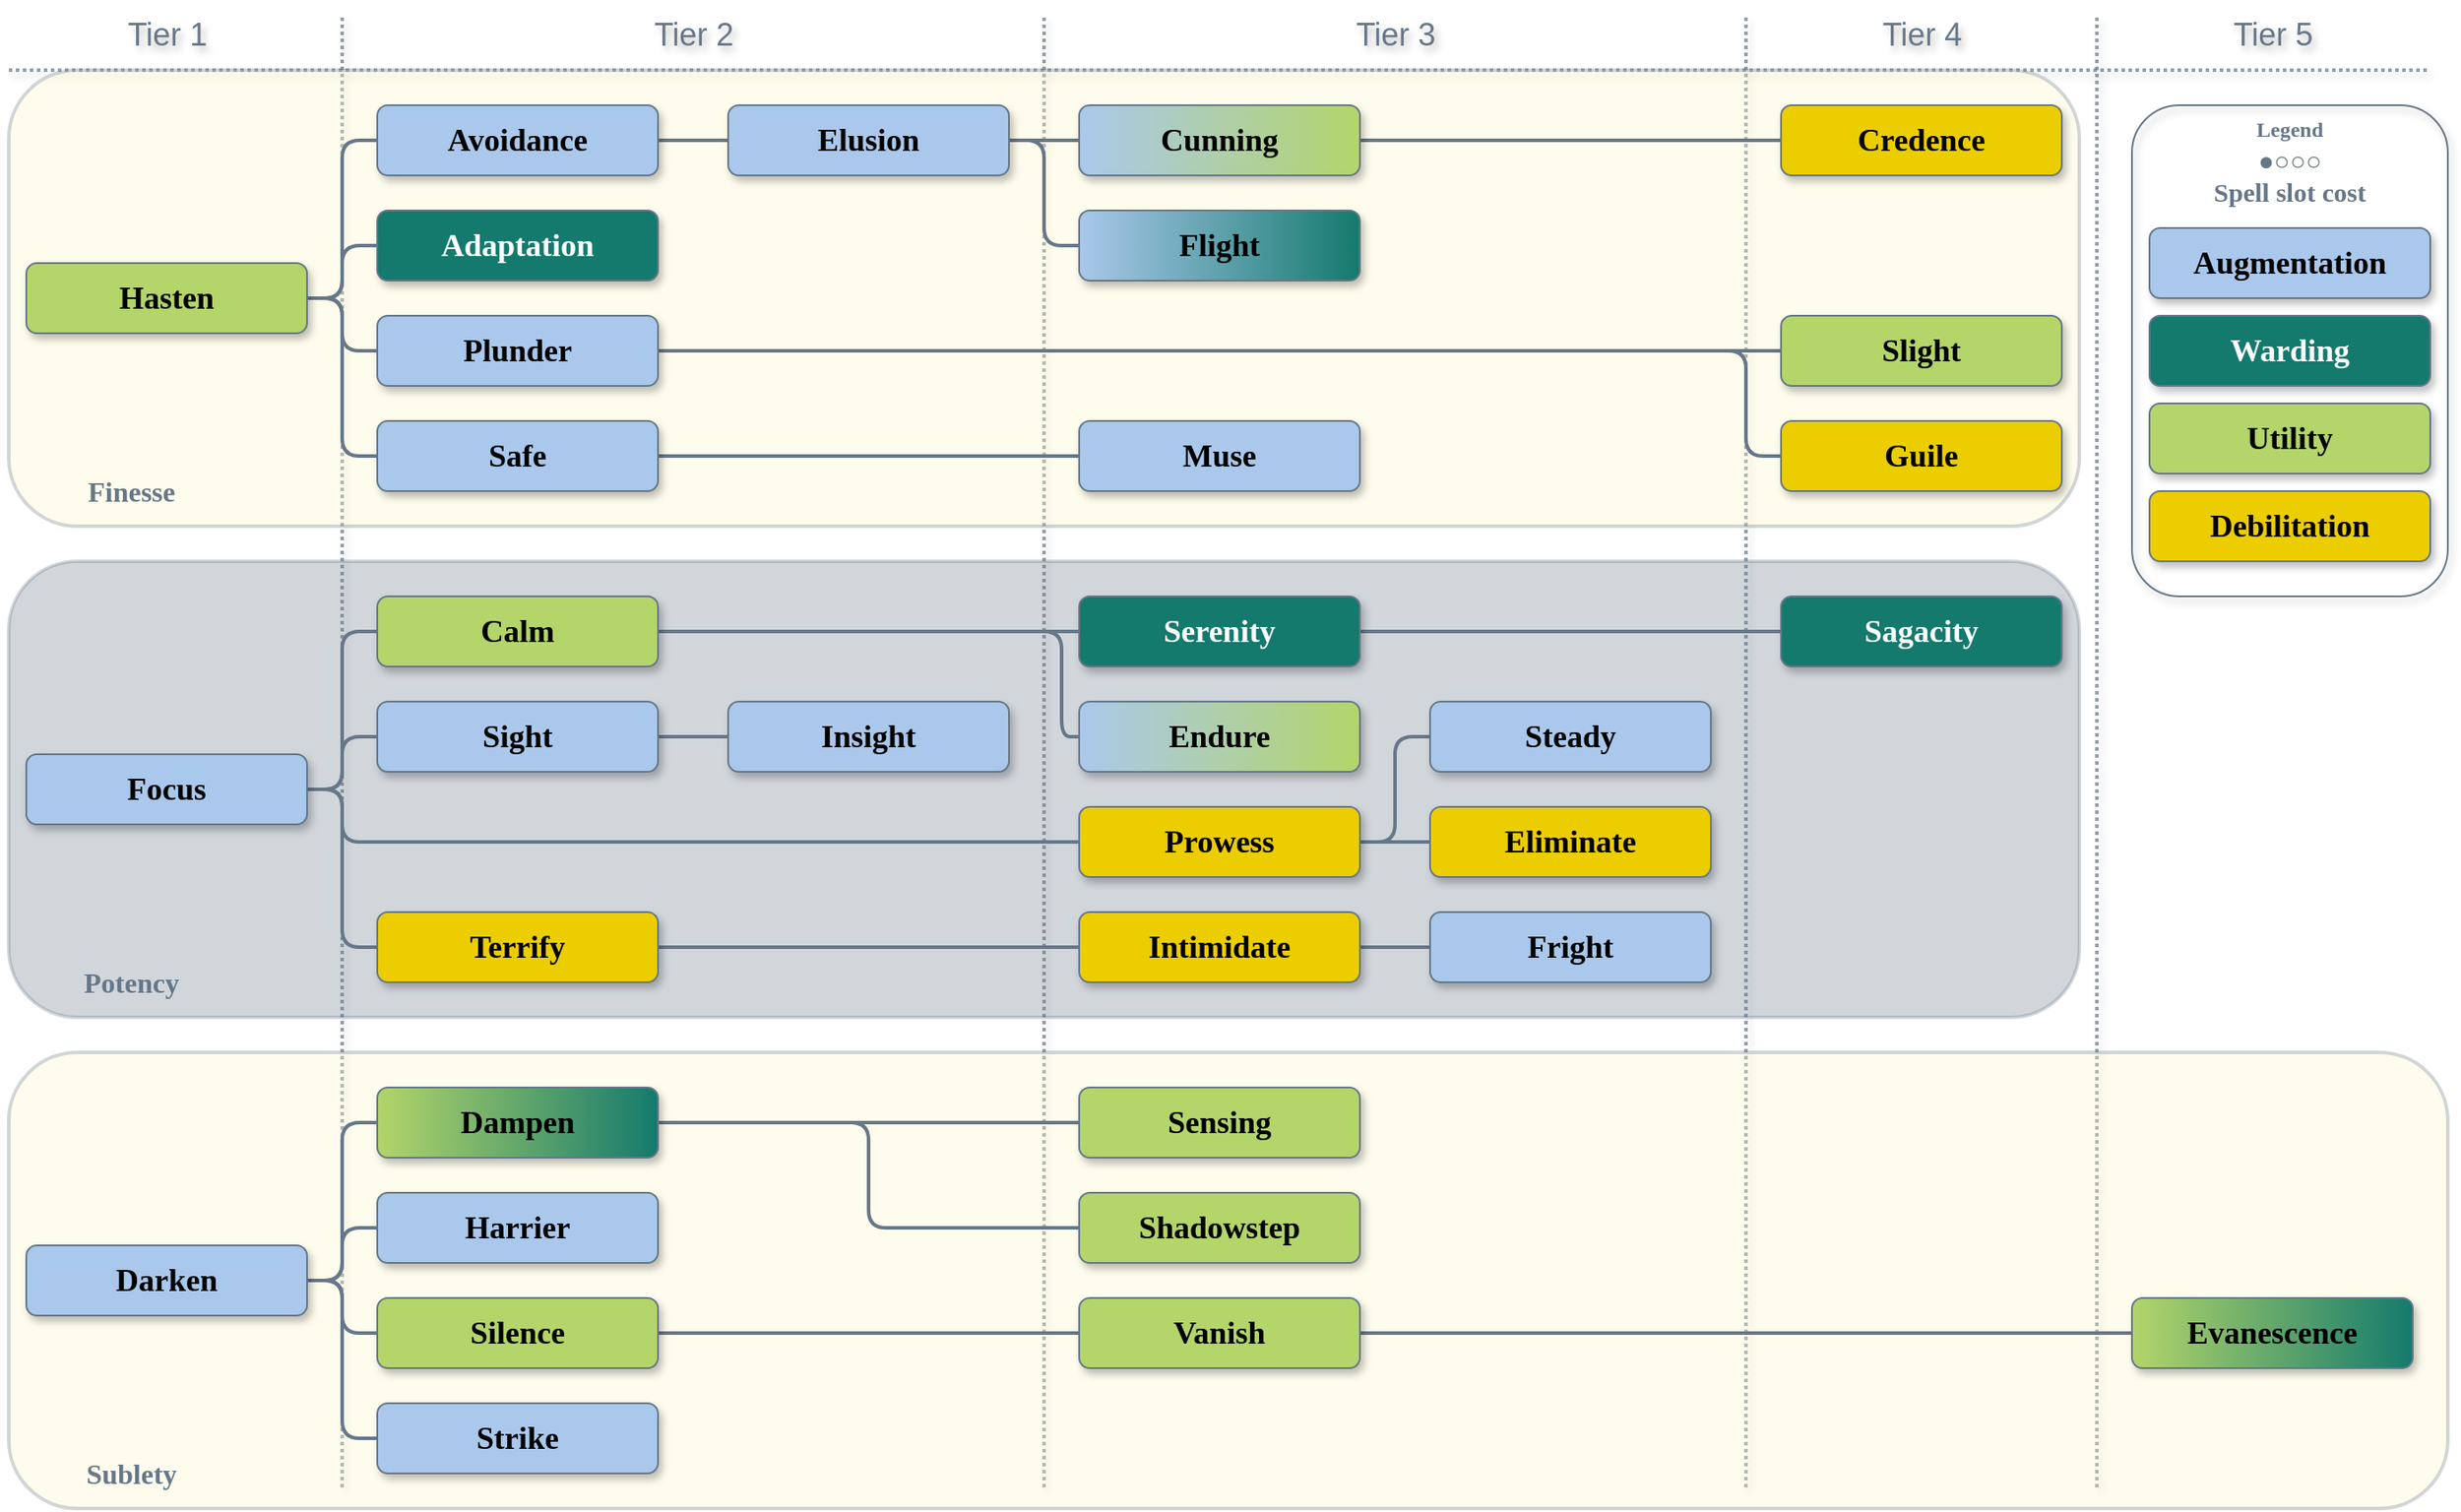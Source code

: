 <mxfile version="25.0.3">
  <diagram name="Page-1" id="PuFN-wMOv0jWiG4jprAx">
    <mxGraphModel dx="1893" dy="1099" grid="1" gridSize="10" guides="1" tooltips="1" connect="1" arrows="1" fold="1" page="1" pageScale="1" pageWidth="1410" pageHeight="870" background="none" math="0" shadow="0">
      <root>
        <mxCell id="0" />
        <mxCell id="1" style="" parent="0" />
        <mxCell id="DKlUDa0g7rmCu-vv5rfz-417" value="Tier 1" style="text;html=1;align=center;verticalAlign=middle;resizable=0;points=[];autosize=0;strokeColor=none;fillColor=none;fontFamily=Helvetica;fontSize=18;fontColor=#667788;labelBackgroundColor=none;textShadow=1;" parent="1" vertex="1">
          <mxGeometry x="60" width="80" height="40" as="geometry" />
        </mxCell>
        <mxCell id="-dR2T00Uhgw3VuPTZwKf-54" value="" style="html=1;rounded=0;strokeWidth=2;endArrow=none;endFill=0;dashed=1;exitX=0.633;exitY=0;exitDx=0;exitDy=0;exitPerimeter=0;labelBackgroundColor=none;shadow=1;movable=1;resizable=1;rotatable=1;deletable=1;editable=1;locked=0;connectable=1;fontColor=default;strokeColor=#667788;opacity=70;dashPattern=1 1;" parent="1" edge="1">
          <mxGeometry width="100" relative="1" as="geometry">
            <mxPoint x="1000" y="10" as="sourcePoint" />
            <mxPoint x="1000" y="850" as="targetPoint" />
          </mxGeometry>
        </mxCell>
        <mxCell id="ByqBd_FR368xJn7YFOeK-134" value="" style="html=1;rounded=0;strokeWidth=2;endArrow=none;endFill=0;dashed=1;exitX=0.633;exitY=0;exitDx=0;exitDy=0;exitPerimeter=0;labelBackgroundColor=none;shadow=1;movable=1;resizable=1;rotatable=1;deletable=1;editable=1;locked=0;connectable=1;fontColor=default;strokeColor=#667788;opacity=70;dashPattern=1 1;" parent="1" edge="1">
          <mxGeometry width="100" relative="1" as="geometry">
            <mxPoint x="1200" y="10" as="sourcePoint" />
            <mxPoint x="1200" y="850" as="targetPoint" />
          </mxGeometry>
        </mxCell>
        <mxCell id="-dR2T00Uhgw3VuPTZwKf-70" value="" style="html=1;rounded=0;strokeWidth=2;endArrow=none;endFill=0;dashed=1;labelBackgroundColor=none;shadow=1;movable=1;resizable=1;rotatable=1;deletable=1;editable=1;locked=0;connectable=1;fontColor=default;strokeColor=#667788;opacity=70;dashPattern=1 1;" parent="1" edge="1">
          <mxGeometry width="100" relative="1" as="geometry">
            <mxPoint x="10" y="40" as="sourcePoint" />
            <mxPoint x="1390" y="40" as="targetPoint" />
          </mxGeometry>
        </mxCell>
        <mxCell id="DKlUDa0g7rmCu-vv5rfz-8" value="" style="html=1;rounded=0;strokeWidth=2;endArrow=none;endFill=0;dashed=1;labelBackgroundColor=none;shadow=1;movable=1;resizable=1;rotatable=1;deletable=1;editable=1;locked=0;connectable=1;fontColor=default;strokeColor=#667788;opacity=70;dashPattern=1 1;" parent="1" edge="1">
          <mxGeometry width="100" relative="1" as="geometry">
            <mxPoint x="600" y="10" as="sourcePoint" />
            <mxPoint x="600" y="850" as="targetPoint" />
          </mxGeometry>
        </mxCell>
        <mxCell id="-dR2T00Uhgw3VuPTZwKf-42" value="" style="html=1;rounded=0;strokeWidth=2;endArrow=none;endFill=0;dashed=1;labelBackgroundColor=none;shadow=1;movable=1;resizable=1;rotatable=1;deletable=1;editable=1;locked=0;connectable=1;fontColor=default;strokeColor=#667788;opacity=70;dashPattern=1 1;" parent="1" edge="1">
          <mxGeometry width="100" relative="1" as="geometry">
            <mxPoint x="200" y="10" as="sourcePoint" />
            <mxPoint x="200" y="850" as="targetPoint" />
          </mxGeometry>
        </mxCell>
        <mxCell id="Cg-prXCYWdKOKpc3LPME-8" value="Tier 2" style="text;html=1;align=center;verticalAlign=middle;resizable=0;points=[];autosize=0;strokeColor=none;fillColor=none;fontFamily=Helvetica;fontSize=18;fontColor=#667788;labelBackgroundColor=none;textShadow=1;" parent="1" vertex="1">
          <mxGeometry x="360" width="80" height="40" as="geometry" />
        </mxCell>
        <mxCell id="Cg-prXCYWdKOKpc3LPME-13" value="Tier 3" style="text;html=1;align=center;verticalAlign=middle;resizable=0;points=[];autosize=0;strokeColor=none;fillColor=none;fontFamily=Helvetica;fontSize=18;fontColor=#667788;labelBackgroundColor=none;textShadow=1;" parent="1" vertex="1">
          <mxGeometry x="760" width="80" height="40" as="geometry" />
        </mxCell>
        <mxCell id="nrDkeawLvVhO7n4JyB0N-19" value="Tier 4" style="text;html=1;align=center;verticalAlign=middle;resizable=0;points=[];autosize=0;strokeColor=none;fillColor=none;fontFamily=Helvetica;fontSize=18;fontColor=#667788;labelBackgroundColor=none;textShadow=1;" vertex="1" parent="1">
          <mxGeometry x="1060" width="80" height="40" as="geometry" />
        </mxCell>
        <mxCell id="nrDkeawLvVhO7n4JyB0N-20" value="Tier 5" style="text;html=1;align=center;verticalAlign=middle;resizable=0;points=[];autosize=0;strokeColor=none;fillColor=none;fontFamily=Helvetica;fontSize=18;fontColor=#667788;labelBackgroundColor=none;textShadow=1;" vertex="1" parent="1">
          <mxGeometry x="1260" width="80" height="40" as="geometry" />
        </mxCell>
        <mxCell id="nrDkeawLvVhO7n4JyB0N-56" value="Legend" style="rounded=1;fillColor=none;verticalAlign=top;labelBackgroundColor=none;movable=1;resizable=1;rotatable=1;deletable=1;editable=1;locked=0;connectable=1;container=0;fontStyle=1;fontColor=#667788;fontFamily=Georgia;strokeColor=#667788;shadow=1;glass=0;strokeWidth=1;textShadow=0;whiteSpace=wrap;" vertex="1" parent="1">
          <mxGeometry x="1220" y="60" width="180" height="280" as="geometry" />
        </mxCell>
        <mxCell id="nrDkeawLvVhO7n4JyB0N-58" value="Debilitation" style="rounded=1;whiteSpace=wrap;fillColor=#EBCD00;labelBackgroundColor=none;movable=1;resizable=1;rotatable=1;deletable=1;editable=1;locked=0;connectable=1;container=0;fontFamily=Georgia;fontSize=18;strokeColor=#667788;shadow=1;glass=0;strokeWidth=1;align=center;fontStyle=1;verticalAlign=middle;fontColor=#000000;textShadow=0;" vertex="1" parent="1">
          <mxGeometry x="1230" y="280" width="160" height="40" as="geometry" />
        </mxCell>
        <mxCell id="nrDkeawLvVhO7n4JyB0N-60" value="Utility" style="rounded=1;whiteSpace=wrap;fillColor=#B3D56A;labelBackgroundColor=none;movable=1;resizable=1;rotatable=1;deletable=1;editable=1;locked=0;connectable=1;container=0;fontFamily=Georgia;fontSize=18;strokeColor=#667788;shadow=1;glass=0;strokeWidth=1;align=center;fontStyle=1;verticalAlign=middle;fontColor=#000000;textShadow=0;" vertex="1" parent="1">
          <mxGeometry x="1230" y="230" width="160" height="40" as="geometry" />
        </mxCell>
        <mxCell id="nrDkeawLvVhO7n4JyB0N-61" value="Warding" style="rounded=1;whiteSpace=wrap;fillColor=#147A6D;labelBackgroundColor=none;movable=1;resizable=1;rotatable=1;deletable=1;editable=1;locked=0;connectable=1;container=0;fontFamily=Georgia;fontSize=18;strokeColor=#667788;shadow=1;glass=0;strokeWidth=1;align=center;fontStyle=1;verticalAlign=middle;fontColor=#FFFFFF;textShadow=0;" vertex="1" parent="1">
          <mxGeometry x="1230" y="180" width="160" height="40" as="geometry" />
        </mxCell>
        <mxCell id="nrDkeawLvVhO7n4JyB0N-62" value="Augmentation" style="rounded=1;whiteSpace=wrap;fillColor=#AAC8EB;labelBackgroundColor=none;movable=1;resizable=1;rotatable=1;deletable=1;editable=1;locked=0;connectable=1;container=0;fontFamily=Georgia;fontSize=18;strokeColor=#667788;shadow=1;glass=0;strokeWidth=1;fontColor=#000000;align=center;fontStyle=1;verticalAlign=middle;textShadow=0;" vertex="1" parent="1">
          <mxGeometry x="1230" y="130" width="160" height="40" as="geometry" />
        </mxCell>
        <mxCell id="nrDkeawLvVhO7n4JyB0N-65" value="●○○○&#xa;Spell slot cost" style="text;align=center;verticalAlign=middle;whiteSpace=wrap;rounded=1;fontFamily=Georgia;fontSize=15;fontColor=#667788;labelBackgroundColor=none;strokeColor=none;shadow=1;glass=0;strokeWidth=1;movable=1;resizable=1;rotatable=1;deletable=1;editable=1;locked=0;connectable=1;fontStyle=1" vertex="1" parent="1">
          <mxGeometry x="1230" y="80" width="160" height="40" as="geometry" />
        </mxCell>
        <mxCell id="DKlUDa0g7rmCu-vv5rfz-316" value="Spellbook borders" style="" parent="0" />
        <mxCell id="DKlUDa0g7rmCu-vv5rfz-317" value="" style="rounded=1;fontFamily=Helvetica;fontSize=11;fontColor=default;labelBackgroundColor=none;fillColor=#FCF4C4;strokeColor=#667788;opacity=30;glass=0;shadow=0;align=center;verticalAlign=middle;gradientColor=none;strokeWidth=2;" parent="DKlUDa0g7rmCu-vv5rfz-316" vertex="1">
          <mxGeometry x="10" y="40" width="1180" height="260" as="geometry" />
        </mxCell>
        <mxCell id="ByqBd_FR368xJn7YFOeK-137" value="Finesse" style="text;align=center;verticalAlign=middle;whiteSpace=wrap;rounded=0;fontStyle=1;fontSize=16;fontFamily=Georgia;fontColor=#667788;strokeColor=none;" parent="DKlUDa0g7rmCu-vv5rfz-316" vertex="1">
          <mxGeometry x="10" y="260" width="140" height="40" as="geometry" />
        </mxCell>
        <mxCell id="ByqBd_FR368xJn7YFOeK-140" value="" style="rounded=1;fontFamily=Helvetica;fontSize=11;fontColor=default;labelBackgroundColor=none;fillColor=#667788;strokeColor=#667788;opacity=30;glass=0;shadow=0;align=center;verticalAlign=middle;gradientColor=none;strokeWidth=2;" parent="DKlUDa0g7rmCu-vv5rfz-316" vertex="1">
          <mxGeometry x="10" y="320" width="1180" height="260" as="geometry" />
        </mxCell>
        <mxCell id="ByqBd_FR368xJn7YFOeK-141" value="Potency" style="text;align=center;verticalAlign=middle;whiteSpace=wrap;rounded=0;fontStyle=1;fontSize=16;fontFamily=Georgia;fontColor=#667788;strokeColor=none;" parent="DKlUDa0g7rmCu-vv5rfz-316" vertex="1">
          <mxGeometry x="10" y="540" width="140" height="40" as="geometry" />
        </mxCell>
        <mxCell id="ByqBd_FR368xJn7YFOeK-142" value="" style="rounded=1;fontFamily=Helvetica;fontSize=11;fontColor=default;labelBackgroundColor=none;fillColor=#FCF4C4;strokeColor=#667788;opacity=30;glass=0;shadow=0;align=center;verticalAlign=middle;gradientColor=none;strokeWidth=2;" parent="DKlUDa0g7rmCu-vv5rfz-316" vertex="1">
          <mxGeometry x="10" y="600" width="1390" height="260" as="geometry" />
        </mxCell>
        <mxCell id="ByqBd_FR368xJn7YFOeK-143" value="Sublety" style="text;align=center;verticalAlign=middle;whiteSpace=wrap;rounded=0;fontStyle=1;fontSize=16;fontFamily=Georgia;fontColor=#667788;strokeColor=none;" parent="DKlUDa0g7rmCu-vv5rfz-316" vertex="1">
          <mxGeometry x="10" y="820" width="140" height="40" as="geometry" />
        </mxCell>
        <mxCell id="DKlUDa0g7rmCu-vv5rfz-14" value="Shapes and Lines" style="" parent="0" />
        <mxCell id="Cg-prXCYWdKOKpc3LPME-3" value="Adaptation" style="rounded=1;strokeWidth=1;strokeColor=#667788;textShadow=0;labelBackgroundColor=none;whiteSpace=wrap;fontSize=18;fontFamily=Georgia;fillColor=#147A6D;fontColor=#FFFFFF;shadow=1;glass=0;align=center;verticalAlign=middle;fontStyle=1;resizable=1;" parent="DKlUDa0g7rmCu-vv5rfz-14" vertex="1">
          <mxGeometry x="220" y="120" width="160" height="40" as="geometry" />
        </mxCell>
        <mxCell id="nrDkeawLvVhO7n4JyB0N-25" style="edgeStyle=orthogonalEdgeStyle;shape=connector;curved=0;rounded=1;orthogonalLoop=1;jettySize=auto;html=1;exitX=1;exitY=0.5;exitDx=0;exitDy=0;entryX=0;entryY=0.5;entryDx=0;entryDy=0;strokeColor=#667788;strokeWidth=2;align=center;verticalAlign=middle;fontFamily=Helvetica;fontSize=11;fontColor=default;labelBackgroundColor=default;endArrow=none;endFill=0;" edge="1" parent="DKlUDa0g7rmCu-vv5rfz-14" source="Cg-prXCYWdKOKpc3LPME-4" target="Cg-prXCYWdKOKpc3LPME-6">
          <mxGeometry relative="1" as="geometry" />
        </mxCell>
        <mxCell id="Cg-prXCYWdKOKpc3LPME-4" value="Avoidance" style="rounded=1;strokeWidth=1;strokeColor=#667788;textShadow=0;labelBackgroundColor=none;whiteSpace=wrap;fontSize=18;fontFamily=Georgia;fillColor=#AAC8EB;fontColor=#000000;shadow=1;glass=0;align=center;verticalAlign=middle;fontStyle=1;resizable=1;" parent="DKlUDa0g7rmCu-vv5rfz-14" vertex="1">
          <mxGeometry x="220" y="60" width="160" height="40" as="geometry" />
        </mxCell>
        <mxCell id="nrDkeawLvVhO7n4JyB0N-29" style="edgeStyle=orthogonalEdgeStyle;shape=connector;curved=0;rounded=1;orthogonalLoop=1;jettySize=auto;html=1;exitX=1;exitY=0.5;exitDx=0;exitDy=0;entryX=0;entryY=0.5;entryDx=0;entryDy=0;strokeColor=#667788;strokeWidth=2;align=center;verticalAlign=middle;fontFamily=Helvetica;fontSize=11;fontColor=default;labelBackgroundColor=default;endArrow=none;endFill=0;" edge="1" parent="DKlUDa0g7rmCu-vv5rfz-14" source="Cg-prXCYWdKOKpc3LPME-5" target="Cg-prXCYWdKOKpc3LPME-14">
          <mxGeometry relative="1" as="geometry" />
        </mxCell>
        <mxCell id="nrDkeawLvVhO7n4JyB0N-30" style="edgeStyle=orthogonalEdgeStyle;shape=connector;curved=0;rounded=1;orthogonalLoop=1;jettySize=auto;html=1;exitX=1;exitY=0.5;exitDx=0;exitDy=0;entryX=0;entryY=0.5;entryDx=0;entryDy=0;strokeColor=#667788;strokeWidth=2;align=center;verticalAlign=middle;fontFamily=Helvetica;fontSize=11;fontColor=default;labelBackgroundColor=default;endArrow=none;endFill=0;" edge="1" parent="DKlUDa0g7rmCu-vv5rfz-14" source="Cg-prXCYWdKOKpc3LPME-5" target="Cg-prXCYWdKOKpc3LPME-15">
          <mxGeometry relative="1" as="geometry">
            <Array as="points">
              <mxPoint x="1000" y="200" />
              <mxPoint x="1000" y="260" />
            </Array>
          </mxGeometry>
        </mxCell>
        <mxCell id="Cg-prXCYWdKOKpc3LPME-5" value="Plunder" style="rounded=1;strokeWidth=1;strokeColor=#667788;textShadow=0;labelBackgroundColor=none;whiteSpace=wrap;fontSize=18;fontFamily=Georgia;fillColor=#AAC8EB;fontColor=#000000;shadow=1;glass=0;align=center;verticalAlign=middle;fontStyle=1;resizable=1;" parent="DKlUDa0g7rmCu-vv5rfz-14" vertex="1">
          <mxGeometry x="220" y="180" width="160" height="40" as="geometry" />
        </mxCell>
        <mxCell id="nrDkeawLvVhO7n4JyB0N-26" style="edgeStyle=orthogonalEdgeStyle;shape=connector;curved=0;rounded=1;orthogonalLoop=1;jettySize=auto;html=1;exitX=1;exitY=0.5;exitDx=0;exitDy=0;entryX=0;entryY=0.5;entryDx=0;entryDy=0;strokeColor=#667788;strokeWidth=2;align=center;verticalAlign=middle;fontFamily=Helvetica;fontSize=11;fontColor=default;labelBackgroundColor=default;endArrow=none;endFill=0;" edge="1" parent="DKlUDa0g7rmCu-vv5rfz-14" source="Cg-prXCYWdKOKpc3LPME-6" target="Cg-prXCYWdKOKpc3LPME-9">
          <mxGeometry relative="1" as="geometry" />
        </mxCell>
        <mxCell id="nrDkeawLvVhO7n4JyB0N-27" style="edgeStyle=orthogonalEdgeStyle;shape=connector;curved=0;rounded=1;orthogonalLoop=1;jettySize=auto;html=1;exitX=1;exitY=0.5;exitDx=0;exitDy=0;entryX=0;entryY=0.5;entryDx=0;entryDy=0;strokeColor=#667788;strokeWidth=2;align=center;verticalAlign=middle;fontFamily=Helvetica;fontSize=11;fontColor=default;labelBackgroundColor=default;endArrow=none;endFill=0;" edge="1" parent="DKlUDa0g7rmCu-vv5rfz-14" source="Cg-prXCYWdKOKpc3LPME-6" target="Cg-prXCYWdKOKpc3LPME-12">
          <mxGeometry relative="1" as="geometry" />
        </mxCell>
        <mxCell id="Cg-prXCYWdKOKpc3LPME-6" value="Elusion" style="rounded=1;strokeWidth=1;strokeColor=#667788;textShadow=0;labelBackgroundColor=none;whiteSpace=wrap;fontSize=18;fontFamily=Georgia;fillColor=#AAC8EB;fontColor=#000000;shadow=1;glass=0;align=center;verticalAlign=middle;fontStyle=1;resizable=1;" parent="DKlUDa0g7rmCu-vv5rfz-14" vertex="1">
          <mxGeometry x="420" y="60" width="160" height="40" as="geometry" />
        </mxCell>
        <mxCell id="nrDkeawLvVhO7n4JyB0N-32" style="edgeStyle=orthogonalEdgeStyle;shape=connector;curved=0;rounded=1;orthogonalLoop=1;jettySize=auto;html=1;exitX=1;exitY=0.5;exitDx=0;exitDy=0;entryX=0;entryY=0.5;entryDx=0;entryDy=0;strokeColor=#667788;strokeWidth=2;align=center;verticalAlign=middle;fontFamily=Helvetica;fontSize=11;fontColor=default;labelBackgroundColor=default;endArrow=none;endFill=0;" edge="1" parent="DKlUDa0g7rmCu-vv5rfz-14" source="Cg-prXCYWdKOKpc3LPME-7" target="Cg-prXCYWdKOKpc3LPME-17">
          <mxGeometry relative="1" as="geometry" />
        </mxCell>
        <mxCell id="Cg-prXCYWdKOKpc3LPME-7" value="Safe" style="rounded=1;strokeWidth=1;strokeColor=#667788;textShadow=0;labelBackgroundColor=none;whiteSpace=wrap;fontSize=18;fontFamily=Georgia;fillColor=#AAC8EB;fontColor=#000000;shadow=1;glass=0;align=center;verticalAlign=middle;fontStyle=1;resizable=1;" parent="DKlUDa0g7rmCu-vv5rfz-14" vertex="1">
          <mxGeometry x="220" y="240" width="160" height="40" as="geometry" />
        </mxCell>
        <mxCell id="nrDkeawLvVhO7n4JyB0N-28" style="edgeStyle=orthogonalEdgeStyle;shape=connector;curved=0;rounded=1;orthogonalLoop=1;jettySize=auto;html=1;exitX=1;exitY=0.5;exitDx=0;exitDy=0;entryX=0;entryY=0.5;entryDx=0;entryDy=0;strokeColor=#667788;strokeWidth=2;align=center;verticalAlign=middle;fontFamily=Helvetica;fontSize=11;fontColor=default;labelBackgroundColor=default;endArrow=none;endFill=0;" edge="1" parent="DKlUDa0g7rmCu-vv5rfz-14" source="Cg-prXCYWdKOKpc3LPME-9" target="Cg-prXCYWdKOKpc3LPME-16">
          <mxGeometry relative="1" as="geometry" />
        </mxCell>
        <mxCell id="Cg-prXCYWdKOKpc3LPME-9" value="Cunning" style="rounded=1;strokeWidth=1;strokeColor=#667788;textShadow=0;labelBackgroundColor=none;whiteSpace=wrap;fontSize=18;fontFamily=Georgia;fillColor=#AAC8EB;fontColor=#000000;shadow=1;glass=0;align=center;verticalAlign=middle;fontStyle=1;resizable=1;gradientColor=#B3D56A;gradientDirection=east;" parent="DKlUDa0g7rmCu-vv5rfz-14" vertex="1">
          <mxGeometry x="620" y="60" width="160" height="40" as="geometry" />
        </mxCell>
        <mxCell id="Cg-prXCYWdKOKpc3LPME-12" value="Flight" style="rounded=1;strokeWidth=1;strokeColor=#667788;textShadow=0;labelBackgroundColor=none;whiteSpace=wrap;fontSize=18;fontFamily=Georgia;fillColor=#AAC8EB;fontColor=#000000;shadow=1;glass=0;align=center;verticalAlign=middle;fontStyle=1;resizable=1;gradientColor=#147A6D;gradientDirection=east;" parent="DKlUDa0g7rmCu-vv5rfz-14" vertex="1">
          <mxGeometry x="620" y="120" width="160" height="40" as="geometry" />
        </mxCell>
        <mxCell id="Cg-prXCYWdKOKpc3LPME-14" value="Slight" style="rounded=1;strokeWidth=1;strokeColor=#667788;textShadow=0;labelBackgroundColor=none;whiteSpace=wrap;fontSize=18;fontFamily=Georgia;fillColor=#B3D56A;fontColor=#000000;shadow=1;glass=0;align=center;verticalAlign=middle;fontStyle=1;resizable=1;" parent="DKlUDa0g7rmCu-vv5rfz-14" vertex="1">
          <mxGeometry x="1020" y="180" width="160" height="40" as="geometry" />
        </mxCell>
        <mxCell id="Cg-prXCYWdKOKpc3LPME-15" value="Guile" style="rounded=1;strokeWidth=1;strokeColor=#667788;textShadow=0;labelBackgroundColor=none;whiteSpace=wrap;fontSize=18;fontFamily=Georgia;fillColor=#EBCD00;fontColor=#000000;shadow=1;glass=0;align=center;verticalAlign=middle;fontStyle=1;resizable=1;" parent="DKlUDa0g7rmCu-vv5rfz-14" vertex="1">
          <mxGeometry x="1020" y="240" width="160" height="40" as="geometry" />
        </mxCell>
        <mxCell id="Cg-prXCYWdKOKpc3LPME-16" value="Credence" style="rounded=1;strokeWidth=1;strokeColor=#667788;textShadow=0;labelBackgroundColor=none;whiteSpace=wrap;fontSize=18;fontFamily=Georgia;fillColor=#EBCD00;fontColor=#000000;shadow=1;glass=0;align=center;verticalAlign=middle;fontStyle=1;resizable=1;" parent="DKlUDa0g7rmCu-vv5rfz-14" vertex="1">
          <mxGeometry x="1020" y="60" width="160" height="40" as="geometry" />
        </mxCell>
        <mxCell id="Cg-prXCYWdKOKpc3LPME-17" value="Muse" style="rounded=1;strokeWidth=1;strokeColor=#667788;textShadow=0;labelBackgroundColor=none;whiteSpace=wrap;fontSize=18;fontFamily=Georgia;fillColor=#AAC8EB;fontColor=#000000;shadow=1;glass=0;align=center;verticalAlign=middle;fontStyle=1;resizable=1;" parent="DKlUDa0g7rmCu-vv5rfz-14" vertex="1">
          <mxGeometry x="620" y="240" width="160" height="40" as="geometry" />
        </mxCell>
        <mxCell id="nrDkeawLvVhO7n4JyB0N-54" style="edgeStyle=orthogonalEdgeStyle;shape=connector;curved=0;rounded=1;orthogonalLoop=1;jettySize=auto;html=1;exitX=1;exitY=0.5;exitDx=0;exitDy=0;entryX=0;entryY=0.5;entryDx=0;entryDy=0;strokeColor=#667788;strokeWidth=2;align=center;verticalAlign=middle;fontFamily=Helvetica;fontSize=11;fontColor=default;labelBackgroundColor=default;endArrow=none;endFill=0;" edge="1" parent="DKlUDa0g7rmCu-vv5rfz-14" source="nrDkeawLvVhO7n4JyB0N-1" target="nrDkeawLvVhO7n4JyB0N-17">
          <mxGeometry relative="1" as="geometry" />
        </mxCell>
        <mxCell id="nrDkeawLvVhO7n4JyB0N-1" value="Silence" style="rounded=1;strokeWidth=1;strokeColor=#667788;textShadow=0;labelBackgroundColor=none;whiteSpace=wrap;fontSize=18;fontFamily=Georgia;fillColor=#B3D56A;fontColor=#000000;shadow=1;glass=0;align=center;verticalAlign=middle;fontStyle=1;resizable=1;" vertex="1" parent="DKlUDa0g7rmCu-vv5rfz-14">
          <mxGeometry x="220" y="740" width="160" height="40" as="geometry" />
        </mxCell>
        <mxCell id="nrDkeawLvVhO7n4JyB0N-52" style="edgeStyle=orthogonalEdgeStyle;shape=connector;curved=0;rounded=1;orthogonalLoop=1;jettySize=auto;html=1;exitX=1;exitY=0.5;exitDx=0;exitDy=0;entryX=0;entryY=0.5;entryDx=0;entryDy=0;strokeColor=#667788;strokeWidth=2;align=center;verticalAlign=middle;fontFamily=Helvetica;fontSize=11;fontColor=default;labelBackgroundColor=default;endArrow=none;endFill=0;" edge="1" parent="DKlUDa0g7rmCu-vv5rfz-14" source="nrDkeawLvVhO7n4JyB0N-2" target="nrDkeawLvVhO7n4JyB0N-15">
          <mxGeometry relative="1" as="geometry" />
        </mxCell>
        <mxCell id="nrDkeawLvVhO7n4JyB0N-53" style="edgeStyle=orthogonalEdgeStyle;shape=connector;curved=0;rounded=1;orthogonalLoop=1;jettySize=auto;html=1;exitX=1;exitY=0.5;exitDx=0;exitDy=0;entryX=0;entryY=0.5;entryDx=0;entryDy=0;strokeColor=#667788;strokeWidth=2;align=center;verticalAlign=middle;fontFamily=Helvetica;fontSize=11;fontColor=default;labelBackgroundColor=default;endArrow=none;endFill=0;" edge="1" parent="DKlUDa0g7rmCu-vv5rfz-14" source="nrDkeawLvVhO7n4JyB0N-2" target="nrDkeawLvVhO7n4JyB0N-14">
          <mxGeometry relative="1" as="geometry" />
        </mxCell>
        <mxCell id="nrDkeawLvVhO7n4JyB0N-2" value="Dampen" style="rounded=1;strokeWidth=1;strokeColor=#667788;textShadow=0;labelBackgroundColor=none;whiteSpace=wrap;fontSize=18;fontFamily=Georgia;fillColor=#B3D56A;fontColor=#000000;shadow=1;glass=0;align=center;verticalAlign=middle;fontStyle=1;resizable=1;gradientColor=#147A6D;gradientDirection=east;" vertex="1" parent="DKlUDa0g7rmCu-vv5rfz-14">
          <mxGeometry x="220" y="620" width="160" height="40" as="geometry" />
        </mxCell>
        <mxCell id="nrDkeawLvVhO7n4JyB0N-3" value="Insight" style="rounded=1;strokeWidth=1;strokeColor=#667788;textShadow=0;labelBackgroundColor=none;whiteSpace=wrap;fontSize=18;fontFamily=Georgia;fillColor=#AAC8EB;fontColor=#000000;shadow=1;glass=0;align=center;verticalAlign=middle;fontStyle=1;resizable=1;" vertex="1" parent="DKlUDa0g7rmCu-vv5rfz-14">
          <mxGeometry x="420" y="400" width="160" height="40" as="geometry" />
        </mxCell>
        <mxCell id="nrDkeawLvVhO7n4JyB0N-4" value="Harrier" style="rounded=1;strokeWidth=1;strokeColor=#667788;textShadow=0;labelBackgroundColor=none;whiteSpace=wrap;fontSize=18;fontFamily=Georgia;fillColor=#AAC8EB;fontColor=#000000;shadow=1;glass=0;align=center;verticalAlign=middle;fontStyle=1;resizable=1;" vertex="1" parent="DKlUDa0g7rmCu-vv5rfz-14">
          <mxGeometry x="220" y="680" width="160" height="40" as="geometry" />
        </mxCell>
        <mxCell id="nrDkeawLvVhO7n4JyB0N-45" style="edgeStyle=orthogonalEdgeStyle;shape=connector;curved=0;rounded=1;orthogonalLoop=1;jettySize=auto;html=1;exitX=1;exitY=0.5;exitDx=0;exitDy=0;entryX=0;entryY=0.5;entryDx=0;entryDy=0;strokeColor=#667788;strokeWidth=2;align=center;verticalAlign=middle;fontFamily=Helvetica;fontSize=11;fontColor=default;labelBackgroundColor=default;endArrow=none;endFill=0;" edge="1" parent="DKlUDa0g7rmCu-vv5rfz-14" source="nrDkeawLvVhO7n4JyB0N-5" target="nrDkeawLvVhO7n4JyB0N-10">
          <mxGeometry relative="1" as="geometry" />
        </mxCell>
        <mxCell id="nrDkeawLvVhO7n4JyB0N-5" value="Intimidate" style="rounded=1;strokeWidth=1;strokeColor=#667788;textShadow=0;labelBackgroundColor=none;whiteSpace=wrap;fontSize=18;fontFamily=Georgia;fillColor=#EBCD00;fontColor=#000000;shadow=1;glass=0;align=center;verticalAlign=middle;fontStyle=1;resizable=1;" vertex="1" parent="DKlUDa0g7rmCu-vv5rfz-14">
          <mxGeometry x="620" y="520" width="160" height="40" as="geometry" />
        </mxCell>
        <mxCell id="nrDkeawLvVhO7n4JyB0N-6" value="Endure" style="rounded=1;strokeWidth=1;strokeColor=#667788;textShadow=0;labelBackgroundColor=none;whiteSpace=wrap;fontSize=18;fontFamily=Georgia;fillColor=#AAC8EB;fontColor=#000000;shadow=1;glass=0;align=center;verticalAlign=middle;fontStyle=1;resizable=1;gradientColor=#B3D56A;gradientDirection=east;" vertex="1" parent="DKlUDa0g7rmCu-vv5rfz-14">
          <mxGeometry x="620" y="400" width="160" height="40" as="geometry" />
        </mxCell>
        <mxCell id="nrDkeawLvVhO7n4JyB0N-42" style="edgeStyle=orthogonalEdgeStyle;shape=connector;curved=0;rounded=1;orthogonalLoop=1;jettySize=auto;html=1;exitX=1;exitY=0.5;exitDx=0;exitDy=0;entryX=0;entryY=0.5;entryDx=0;entryDy=0;strokeColor=#667788;strokeWidth=2;align=center;verticalAlign=middle;fontFamily=Helvetica;fontSize=11;fontColor=default;labelBackgroundColor=default;endArrow=none;endFill=0;" edge="1" parent="DKlUDa0g7rmCu-vv5rfz-14" source="nrDkeawLvVhO7n4JyB0N-7" target="nrDkeawLvVhO7n4JyB0N-12">
          <mxGeometry relative="1" as="geometry" />
        </mxCell>
        <mxCell id="nrDkeawLvVhO7n4JyB0N-7" value="Serenity" style="rounded=1;strokeWidth=1;strokeColor=#667788;textShadow=0;labelBackgroundColor=none;whiteSpace=wrap;fontSize=18;fontFamily=Georgia;fillColor=#147A6D;fontColor=#FFFFFF;shadow=1;glass=0;align=center;verticalAlign=middle;fontStyle=1;resizable=1;" vertex="1" parent="DKlUDa0g7rmCu-vv5rfz-14">
          <mxGeometry x="620" y="340" width="160" height="40" as="geometry" />
        </mxCell>
        <mxCell id="nrDkeawLvVhO7n4JyB0N-8" value="Eliminate" style="rounded=1;strokeWidth=1;strokeColor=#667788;textShadow=0;labelBackgroundColor=none;whiteSpace=wrap;fontSize=18;fontFamily=Georgia;fillColor=#EBCD00;fontColor=#000000;shadow=1;glass=0;align=center;verticalAlign=middle;fontStyle=1;resizable=1;" vertex="1" parent="DKlUDa0g7rmCu-vv5rfz-14">
          <mxGeometry x="820" y="460" width="160" height="40" as="geometry" />
        </mxCell>
        <mxCell id="nrDkeawLvVhO7n4JyB0N-46" style="edgeStyle=orthogonalEdgeStyle;shape=connector;curved=0;rounded=1;orthogonalLoop=1;jettySize=auto;html=1;exitX=1;exitY=0.5;exitDx=0;exitDy=0;entryX=0;entryY=0.5;entryDx=0;entryDy=0;strokeColor=#667788;strokeWidth=2;align=center;verticalAlign=middle;fontFamily=Helvetica;fontSize=11;fontColor=default;labelBackgroundColor=default;endArrow=none;endFill=0;" edge="1" parent="DKlUDa0g7rmCu-vv5rfz-14" source="nrDkeawLvVhO7n4JyB0N-9" target="nrDkeawLvVhO7n4JyB0N-8">
          <mxGeometry relative="1" as="geometry" />
        </mxCell>
        <mxCell id="nrDkeawLvVhO7n4JyB0N-47" style="edgeStyle=orthogonalEdgeStyle;shape=connector;curved=0;rounded=1;orthogonalLoop=1;jettySize=auto;html=1;exitX=1;exitY=0.5;exitDx=0;exitDy=0;entryX=0;entryY=0.5;entryDx=0;entryDy=0;strokeColor=#667788;strokeWidth=2;align=center;verticalAlign=middle;fontFamily=Helvetica;fontSize=11;fontColor=default;labelBackgroundColor=default;endArrow=none;endFill=0;" edge="1" parent="DKlUDa0g7rmCu-vv5rfz-14" source="nrDkeawLvVhO7n4JyB0N-9" target="nrDkeawLvVhO7n4JyB0N-11">
          <mxGeometry relative="1" as="geometry" />
        </mxCell>
        <mxCell id="nrDkeawLvVhO7n4JyB0N-9" value="Prowess" style="rounded=1;strokeWidth=1;strokeColor=#667788;textShadow=0;labelBackgroundColor=none;whiteSpace=wrap;fontSize=18;fontFamily=Georgia;fillColor=#EBCD00;fontColor=#000000;shadow=1;glass=0;align=center;verticalAlign=middle;fontStyle=1;resizable=1;" vertex="1" parent="DKlUDa0g7rmCu-vv5rfz-14">
          <mxGeometry x="620" y="460" width="160" height="40" as="geometry" />
        </mxCell>
        <mxCell id="nrDkeawLvVhO7n4JyB0N-10" value="Fright" style="rounded=1;strokeWidth=1;strokeColor=#667788;textShadow=0;labelBackgroundColor=none;whiteSpace=wrap;fontSize=18;fontFamily=Georgia;fillColor=#AAC8EB;fontColor=#000000;shadow=1;glass=0;align=center;verticalAlign=middle;fontStyle=1;resizable=1;" vertex="1" parent="DKlUDa0g7rmCu-vv5rfz-14">
          <mxGeometry x="820" y="520" width="160" height="40" as="geometry" />
        </mxCell>
        <mxCell id="nrDkeawLvVhO7n4JyB0N-11" value="Steady" style="rounded=1;strokeWidth=1;strokeColor=#667788;textShadow=0;labelBackgroundColor=none;whiteSpace=wrap;fontSize=18;fontFamily=Georgia;fillColor=#AAC8EB;fontColor=#000000;shadow=1;glass=0;align=center;verticalAlign=middle;fontStyle=1;resizable=1;" vertex="1" parent="DKlUDa0g7rmCu-vv5rfz-14">
          <mxGeometry x="820" y="400" width="160" height="40" as="geometry" />
        </mxCell>
        <mxCell id="nrDkeawLvVhO7n4JyB0N-12" value="Sagacity" style="rounded=1;strokeWidth=1;strokeColor=#667788;textShadow=0;labelBackgroundColor=none;whiteSpace=wrap;fontSize=18;fontFamily=Georgia;fillColor=#147A6D;fontColor=#FFFFFF;shadow=1;glass=0;align=center;verticalAlign=middle;fontStyle=1;resizable=1;" vertex="1" parent="DKlUDa0g7rmCu-vv5rfz-14">
          <mxGeometry x="1020" y="340" width="160" height="40" as="geometry" />
        </mxCell>
        <mxCell id="nrDkeawLvVhO7n4JyB0N-13" value="Strike" style="rounded=1;strokeWidth=1;strokeColor=#667788;textShadow=0;labelBackgroundColor=none;whiteSpace=wrap;fontSize=18;fontFamily=Georgia;fillColor=#AAC8EB;fontColor=#000000;shadow=1;glass=0;align=center;verticalAlign=middle;fontStyle=1;resizable=1;" vertex="1" parent="DKlUDa0g7rmCu-vv5rfz-14">
          <mxGeometry x="220" y="800" width="160" height="40" as="geometry" />
        </mxCell>
        <mxCell id="nrDkeawLvVhO7n4JyB0N-14" value="Shadowstep" style="rounded=1;strokeWidth=1;strokeColor=#667788;textShadow=0;labelBackgroundColor=none;whiteSpace=wrap;fontSize=18;fontFamily=Georgia;fillColor=#B3D56A;fontColor=#000000;shadow=1;glass=0;align=center;verticalAlign=middle;fontStyle=1;resizable=1;" vertex="1" parent="DKlUDa0g7rmCu-vv5rfz-14">
          <mxGeometry x="620" y="680" width="160" height="40" as="geometry" />
        </mxCell>
        <mxCell id="nrDkeawLvVhO7n4JyB0N-15" value="Sensing" style="rounded=1;strokeWidth=1;strokeColor=#667788;textShadow=0;labelBackgroundColor=none;whiteSpace=wrap;fontSize=18;fontFamily=Georgia;fillColor=#B3D56A;fontColor=#000000;shadow=1;glass=0;align=center;verticalAlign=middle;fontStyle=1;resizable=1;" vertex="1" parent="DKlUDa0g7rmCu-vv5rfz-14">
          <mxGeometry x="620" y="620" width="160" height="40" as="geometry" />
        </mxCell>
        <mxCell id="nrDkeawLvVhO7n4JyB0N-55" style="edgeStyle=orthogonalEdgeStyle;shape=connector;curved=0;rounded=1;orthogonalLoop=1;jettySize=auto;html=1;exitX=1;exitY=0.5;exitDx=0;exitDy=0;entryX=0;entryY=0.5;entryDx=0;entryDy=0;strokeColor=#667788;strokeWidth=2;align=center;verticalAlign=middle;fontFamily=Helvetica;fontSize=11;fontColor=default;labelBackgroundColor=default;endArrow=none;endFill=0;" edge="1" parent="DKlUDa0g7rmCu-vv5rfz-14" source="nrDkeawLvVhO7n4JyB0N-17" target="nrDkeawLvVhO7n4JyB0N-18">
          <mxGeometry relative="1" as="geometry" />
        </mxCell>
        <mxCell id="nrDkeawLvVhO7n4JyB0N-17" value="Vanish" style="rounded=1;strokeWidth=1;strokeColor=#667788;textShadow=0;labelBackgroundColor=none;whiteSpace=wrap;fontSize=18;fontFamily=Georgia;fillColor=#B3D56A;fontColor=#000000;shadow=1;glass=0;align=center;verticalAlign=middle;fontStyle=1;resizable=1;" vertex="1" parent="DKlUDa0g7rmCu-vv5rfz-14">
          <mxGeometry x="620" y="740" width="160" height="40" as="geometry" />
        </mxCell>
        <mxCell id="nrDkeawLvVhO7n4JyB0N-18" value="Evanescence" style="rounded=1;strokeWidth=1;strokeColor=#667788;textShadow=0;labelBackgroundColor=none;whiteSpace=wrap;fontSize=18;fontFamily=Georgia;fillColor=#B3D56A;fontColor=#000000;shadow=1;glass=0;align=center;verticalAlign=middle;fontStyle=1;resizable=1;gradientColor=#147A6D;gradientDirection=east;" vertex="1" parent="DKlUDa0g7rmCu-vv5rfz-14">
          <mxGeometry x="1220" y="740" width="160" height="40" as="geometry" />
        </mxCell>
        <mxCell id="nrDkeawLvVhO7n4JyB0N-21" style="edgeStyle=orthogonalEdgeStyle;rounded=1;orthogonalLoop=1;jettySize=auto;html=1;exitX=1;exitY=0.5;exitDx=0;exitDy=0;entryX=0;entryY=0.5;entryDx=0;entryDy=0;strokeWidth=2;curved=0;endArrow=none;endFill=0;strokeColor=#667788;" edge="1" parent="DKlUDa0g7rmCu-vv5rfz-14" source="DKlUDa0g7rmCu-vv5rfz-31" target="Cg-prXCYWdKOKpc3LPME-4">
          <mxGeometry relative="1" as="geometry" />
        </mxCell>
        <mxCell id="nrDkeawLvVhO7n4JyB0N-22" style="edgeStyle=orthogonalEdgeStyle;shape=connector;curved=0;rounded=1;orthogonalLoop=1;jettySize=auto;html=1;exitX=1;exitY=0.5;exitDx=0;exitDy=0;entryX=0;entryY=0.5;entryDx=0;entryDy=0;strokeColor=#667788;strokeWidth=2;align=center;verticalAlign=middle;fontFamily=Helvetica;fontSize=11;fontColor=default;labelBackgroundColor=default;endArrow=none;endFill=0;" edge="1" parent="DKlUDa0g7rmCu-vv5rfz-14" source="DKlUDa0g7rmCu-vv5rfz-31" target="Cg-prXCYWdKOKpc3LPME-3">
          <mxGeometry relative="1" as="geometry" />
        </mxCell>
        <mxCell id="nrDkeawLvVhO7n4JyB0N-23" style="edgeStyle=orthogonalEdgeStyle;shape=connector;curved=0;rounded=1;orthogonalLoop=1;jettySize=auto;html=1;exitX=1;exitY=0.5;exitDx=0;exitDy=0;entryX=0;entryY=0.5;entryDx=0;entryDy=0;strokeColor=#667788;strokeWidth=2;align=center;verticalAlign=middle;fontFamily=Helvetica;fontSize=11;fontColor=default;labelBackgroundColor=default;endArrow=none;endFill=0;" edge="1" parent="DKlUDa0g7rmCu-vv5rfz-14" source="DKlUDa0g7rmCu-vv5rfz-31" target="Cg-prXCYWdKOKpc3LPME-5">
          <mxGeometry relative="1" as="geometry" />
        </mxCell>
        <mxCell id="nrDkeawLvVhO7n4JyB0N-24" style="edgeStyle=orthogonalEdgeStyle;shape=connector;curved=0;rounded=1;orthogonalLoop=1;jettySize=auto;html=1;exitX=1;exitY=0.5;exitDx=0;exitDy=0;entryX=0;entryY=0.5;entryDx=0;entryDy=0;strokeColor=#667788;strokeWidth=2;align=center;verticalAlign=middle;fontFamily=Helvetica;fontSize=11;fontColor=default;labelBackgroundColor=default;endArrow=none;endFill=0;" edge="1" parent="DKlUDa0g7rmCu-vv5rfz-14" source="DKlUDa0g7rmCu-vv5rfz-31" target="Cg-prXCYWdKOKpc3LPME-7">
          <mxGeometry relative="1" as="geometry" />
        </mxCell>
        <mxCell id="DKlUDa0g7rmCu-vv5rfz-31" value="Hasten" style="rounded=1;strokeWidth=1;strokeColor=#667788;textShadow=0;labelBackgroundColor=none;whiteSpace=wrap;fontSize=18;fontFamily=Georgia;fillColor=#B3D56A;fontColor=#000000;shadow=1;glass=0;align=center;verticalAlign=middle;fontStyle=1;resizable=1;" parent="DKlUDa0g7rmCu-vv5rfz-14" vertex="1">
          <mxGeometry x="20" y="150" width="160" height="40" as="geometry" />
        </mxCell>
        <mxCell id="nrDkeawLvVhO7n4JyB0N-36" style="edgeStyle=orthogonalEdgeStyle;shape=connector;curved=0;rounded=1;orthogonalLoop=1;jettySize=auto;html=1;exitX=1;exitY=0.5;exitDx=0;exitDy=0;entryX=0;entryY=0.5;entryDx=0;entryDy=0;strokeColor=#667788;strokeWidth=2;align=center;verticalAlign=middle;fontFamily=Helvetica;fontSize=11;fontColor=default;labelBackgroundColor=default;endArrow=none;endFill=0;" edge="1" parent="DKlUDa0g7rmCu-vv5rfz-14" source="Cg-prXCYWdKOKpc3LPME-1" target="nrDkeawLvVhO7n4JyB0N-35">
          <mxGeometry relative="1" as="geometry" />
        </mxCell>
        <mxCell id="nrDkeawLvVhO7n4JyB0N-37" style="edgeStyle=orthogonalEdgeStyle;shape=connector;curved=0;rounded=1;orthogonalLoop=1;jettySize=auto;html=1;exitX=1;exitY=0.5;exitDx=0;exitDy=0;entryX=0;entryY=0.5;entryDx=0;entryDy=0;strokeColor=#667788;strokeWidth=2;align=center;verticalAlign=middle;fontFamily=Helvetica;fontSize=11;fontColor=default;labelBackgroundColor=default;endArrow=none;endFill=0;" edge="1" parent="DKlUDa0g7rmCu-vv5rfz-14" source="Cg-prXCYWdKOKpc3LPME-1" target="nrDkeawLvVhO7n4JyB0N-33">
          <mxGeometry relative="1" as="geometry" />
        </mxCell>
        <mxCell id="nrDkeawLvVhO7n4JyB0N-38" style="edgeStyle=orthogonalEdgeStyle;shape=connector;curved=0;rounded=1;orthogonalLoop=1;jettySize=auto;html=1;exitX=1;exitY=0.5;exitDx=0;exitDy=0;entryX=0;entryY=0.5;entryDx=0;entryDy=0;strokeColor=#667788;strokeWidth=2;align=center;verticalAlign=middle;fontFamily=Helvetica;fontSize=11;fontColor=default;labelBackgroundColor=default;endArrow=none;endFill=0;" edge="1" parent="DKlUDa0g7rmCu-vv5rfz-14" source="Cg-prXCYWdKOKpc3LPME-1" target="nrDkeawLvVhO7n4JyB0N-34">
          <mxGeometry relative="1" as="geometry" />
        </mxCell>
        <mxCell id="nrDkeawLvVhO7n4JyB0N-39" style="edgeStyle=orthogonalEdgeStyle;shape=connector;curved=0;rounded=1;orthogonalLoop=1;jettySize=auto;html=1;exitX=1;exitY=0.5;exitDx=0;exitDy=0;entryX=0;entryY=0.5;entryDx=0;entryDy=0;strokeColor=#667788;strokeWidth=2;align=center;verticalAlign=middle;fontFamily=Helvetica;fontSize=11;fontColor=default;labelBackgroundColor=default;endArrow=none;endFill=0;" edge="1" parent="DKlUDa0g7rmCu-vv5rfz-14" source="Cg-prXCYWdKOKpc3LPME-1" target="nrDkeawLvVhO7n4JyB0N-9">
          <mxGeometry relative="1" as="geometry">
            <Array as="points">
              <mxPoint x="200" y="450" />
              <mxPoint x="200" y="480" />
            </Array>
          </mxGeometry>
        </mxCell>
        <mxCell id="Cg-prXCYWdKOKpc3LPME-1" value="Focus" style="rounded=1;strokeWidth=1;strokeColor=#667788;textShadow=0;labelBackgroundColor=none;whiteSpace=wrap;fontSize=18;fontFamily=Georgia;fillColor=#AAC8EB;fontColor=#000000;shadow=1;glass=0;align=center;verticalAlign=middle;fontStyle=1;resizable=1;" parent="DKlUDa0g7rmCu-vv5rfz-14" vertex="1">
          <mxGeometry x="20" y="430" width="160" height="40" as="geometry" />
        </mxCell>
        <mxCell id="nrDkeawLvVhO7n4JyB0N-48" style="edgeStyle=orthogonalEdgeStyle;shape=connector;curved=0;rounded=1;orthogonalLoop=1;jettySize=auto;html=1;exitX=1;exitY=0.5;exitDx=0;exitDy=0;entryX=0;entryY=0.5;entryDx=0;entryDy=0;strokeColor=#667788;strokeWidth=2;align=center;verticalAlign=middle;fontFamily=Helvetica;fontSize=11;fontColor=default;labelBackgroundColor=default;endArrow=none;endFill=0;" edge="1" parent="DKlUDa0g7rmCu-vv5rfz-14" source="Cg-prXCYWdKOKpc3LPME-2" target="nrDkeawLvVhO7n4JyB0N-2">
          <mxGeometry relative="1" as="geometry" />
        </mxCell>
        <mxCell id="nrDkeawLvVhO7n4JyB0N-49" style="edgeStyle=orthogonalEdgeStyle;shape=connector;curved=0;rounded=1;orthogonalLoop=1;jettySize=auto;html=1;exitX=1;exitY=0.5;exitDx=0;exitDy=0;entryX=0;entryY=0.5;entryDx=0;entryDy=0;strokeColor=#667788;strokeWidth=2;align=center;verticalAlign=middle;fontFamily=Helvetica;fontSize=11;fontColor=default;labelBackgroundColor=default;endArrow=none;endFill=0;" edge="1" parent="DKlUDa0g7rmCu-vv5rfz-14" source="Cg-prXCYWdKOKpc3LPME-2" target="nrDkeawLvVhO7n4JyB0N-13">
          <mxGeometry relative="1" as="geometry" />
        </mxCell>
        <mxCell id="nrDkeawLvVhO7n4JyB0N-50" style="edgeStyle=orthogonalEdgeStyle;shape=connector;curved=0;rounded=1;orthogonalLoop=1;jettySize=auto;html=1;exitX=1;exitY=0.5;exitDx=0;exitDy=0;entryX=0;entryY=0.5;entryDx=0;entryDy=0;strokeColor=#667788;strokeWidth=2;align=center;verticalAlign=middle;fontFamily=Helvetica;fontSize=11;fontColor=default;labelBackgroundColor=default;endArrow=none;endFill=0;" edge="1" parent="DKlUDa0g7rmCu-vv5rfz-14" source="Cg-prXCYWdKOKpc3LPME-2" target="nrDkeawLvVhO7n4JyB0N-4">
          <mxGeometry relative="1" as="geometry" />
        </mxCell>
        <mxCell id="nrDkeawLvVhO7n4JyB0N-51" style="edgeStyle=orthogonalEdgeStyle;shape=connector;curved=0;rounded=1;orthogonalLoop=1;jettySize=auto;html=1;exitX=1;exitY=0.5;exitDx=0;exitDy=0;entryX=0;entryY=0.5;entryDx=0;entryDy=0;strokeColor=#667788;strokeWidth=2;align=center;verticalAlign=middle;fontFamily=Helvetica;fontSize=11;fontColor=default;labelBackgroundColor=default;endArrow=none;endFill=0;" edge="1" parent="DKlUDa0g7rmCu-vv5rfz-14" source="Cg-prXCYWdKOKpc3LPME-2" target="nrDkeawLvVhO7n4JyB0N-1">
          <mxGeometry relative="1" as="geometry" />
        </mxCell>
        <mxCell id="Cg-prXCYWdKOKpc3LPME-2" value="Darken" style="rounded=1;strokeWidth=1;strokeColor=#667788;textShadow=0;labelBackgroundColor=none;whiteSpace=wrap;fontSize=18;fontFamily=Georgia;fillColor=#AAC8EB;fontColor=#000000;shadow=1;glass=0;align=center;verticalAlign=middle;fontStyle=1;resizable=1;" parent="DKlUDa0g7rmCu-vv5rfz-14" vertex="1">
          <mxGeometry x="20" y="710" width="160" height="40" as="geometry" />
        </mxCell>
        <mxCell id="nrDkeawLvVhO7n4JyB0N-44" style="edgeStyle=orthogonalEdgeStyle;shape=connector;curved=0;rounded=1;orthogonalLoop=1;jettySize=auto;html=1;exitX=1;exitY=0.5;exitDx=0;exitDy=0;entryX=0;entryY=0.5;entryDx=0;entryDy=0;strokeColor=#667788;strokeWidth=2;align=center;verticalAlign=middle;fontFamily=Helvetica;fontSize=11;fontColor=default;labelBackgroundColor=default;endArrow=none;endFill=0;" edge="1" parent="DKlUDa0g7rmCu-vv5rfz-14" source="nrDkeawLvVhO7n4JyB0N-33" target="nrDkeawLvVhO7n4JyB0N-5">
          <mxGeometry relative="1" as="geometry" />
        </mxCell>
        <mxCell id="nrDkeawLvVhO7n4JyB0N-33" value="Terrify" style="rounded=1;strokeWidth=1;strokeColor=#667788;textShadow=0;labelBackgroundColor=none;whiteSpace=wrap;fontSize=18;fontFamily=Georgia;fillColor=#EBCD00;fontColor=#000000;shadow=1;glass=0;align=center;verticalAlign=middle;fontStyle=1;resizable=1;" vertex="1" parent="DKlUDa0g7rmCu-vv5rfz-14">
          <mxGeometry x="220" y="520" width="160" height="40" as="geometry" />
        </mxCell>
        <mxCell id="nrDkeawLvVhO7n4JyB0N-40" style="edgeStyle=orthogonalEdgeStyle;shape=connector;curved=0;rounded=1;orthogonalLoop=1;jettySize=auto;html=1;exitX=1;exitY=0.5;exitDx=0;exitDy=0;entryX=0;entryY=0.5;entryDx=0;entryDy=0;strokeColor=#667788;strokeWidth=2;align=center;verticalAlign=middle;fontFamily=Helvetica;fontSize=11;fontColor=default;labelBackgroundColor=default;endArrow=none;endFill=0;" edge="1" parent="DKlUDa0g7rmCu-vv5rfz-14" source="nrDkeawLvVhO7n4JyB0N-34" target="nrDkeawLvVhO7n4JyB0N-3">
          <mxGeometry relative="1" as="geometry" />
        </mxCell>
        <mxCell id="nrDkeawLvVhO7n4JyB0N-34" value="Sight" style="rounded=1;strokeWidth=1;strokeColor=#667788;textShadow=0;labelBackgroundColor=none;whiteSpace=wrap;fontSize=18;fontFamily=Georgia;fillColor=#AAC8EB;fontColor=#000000;shadow=1;glass=0;align=center;verticalAlign=middle;fontStyle=1;resizable=1;" vertex="1" parent="DKlUDa0g7rmCu-vv5rfz-14">
          <mxGeometry x="220" y="400" width="160" height="40" as="geometry" />
        </mxCell>
        <mxCell id="nrDkeawLvVhO7n4JyB0N-41" style="edgeStyle=orthogonalEdgeStyle;shape=connector;curved=0;rounded=1;orthogonalLoop=1;jettySize=auto;html=1;exitX=1;exitY=0.5;exitDx=0;exitDy=0;entryX=0;entryY=0.5;entryDx=0;entryDy=0;strokeColor=#667788;strokeWidth=2;align=center;verticalAlign=middle;fontFamily=Helvetica;fontSize=11;fontColor=default;labelBackgroundColor=default;endArrow=none;endFill=0;" edge="1" parent="DKlUDa0g7rmCu-vv5rfz-14" source="nrDkeawLvVhO7n4JyB0N-35" target="nrDkeawLvVhO7n4JyB0N-7">
          <mxGeometry relative="1" as="geometry" />
        </mxCell>
        <mxCell id="nrDkeawLvVhO7n4JyB0N-43" style="edgeStyle=orthogonalEdgeStyle;shape=connector;curved=0;rounded=1;orthogonalLoop=1;jettySize=auto;html=1;exitX=1;exitY=0.5;exitDx=0;exitDy=0;entryX=0;entryY=0.5;entryDx=0;entryDy=0;strokeColor=#667788;strokeWidth=2;align=center;verticalAlign=middle;fontFamily=Helvetica;fontSize=11;fontColor=default;labelBackgroundColor=default;endArrow=none;endFill=0;" edge="1" parent="DKlUDa0g7rmCu-vv5rfz-14" source="nrDkeawLvVhO7n4JyB0N-35" target="nrDkeawLvVhO7n4JyB0N-6">
          <mxGeometry relative="1" as="geometry">
            <Array as="points">
              <mxPoint x="610" y="360" />
              <mxPoint x="610" y="420" />
            </Array>
          </mxGeometry>
        </mxCell>
        <mxCell id="nrDkeawLvVhO7n4JyB0N-35" value="Calm" style="rounded=1;strokeWidth=1;strokeColor=#667788;textShadow=0;labelBackgroundColor=none;whiteSpace=wrap;fontSize=18;fontFamily=Georgia;fillColor=#B3D56A;fontColor=#000000;shadow=1;glass=0;align=center;verticalAlign=middle;fontStyle=1;resizable=1;" vertex="1" parent="DKlUDa0g7rmCu-vv5rfz-14">
          <mxGeometry x="220" y="340" width="160" height="40" as="geometry" />
        </mxCell>
        <mxCell id="DKlUDa0g7rmCu-vv5rfz-188" value="Spell cost bubbles text" style="locked=1;" parent="0" visible="0" />
        <mxCell id="bMIZUlVMKYhtr8G9Qs2D-74" value="●○○" style="text;align=center;verticalAlign=middle;rounded=0;fontFamily=Helvetica;fontSize=13;fontColor=#FFFFFF;labelBackgroundColor=none;spacing=0;spacingTop=0;spacingBottom=-5;fillColor=none;" parent="DKlUDa0g7rmCu-vv5rfz-188" vertex="1">
          <mxGeometry x="140" y="370" width="40" height="20" as="geometry" />
        </mxCell>
        <mxCell id="rESuhYQJdn2nmY16vAaY-69" value="●○○" style="text;align=center;verticalAlign=middle;rounded=0;fontFamily=Helvetica;fontSize=13;fontColor=#FFFFFF;labelBackgroundColor=none;spacing=0;spacingTop=0;spacingBottom=-5;fillColor=none;" parent="DKlUDa0g7rmCu-vv5rfz-188" vertex="1">
          <mxGeometry x="140" y="160" width="40" height="20" as="geometry" />
        </mxCell>
        <mxCell id="rESuhYQJdn2nmY16vAaY-70" value="●○○" style="text;align=center;verticalAlign=middle;rounded=0;fontFamily=Helvetica;fontSize=13;fontColor=#FFFFFF;labelBackgroundColor=none;spacing=0;spacingTop=0;spacingBottom=-5;fillColor=none;" parent="DKlUDa0g7rmCu-vv5rfz-188" vertex="1">
          <mxGeometry x="140" y="600" width="40" height="20" as="geometry" />
        </mxCell>
        <mxCell id="rESuhYQJdn2nmY16vAaY-71" value="●○○" style="text;align=center;verticalAlign=middle;rounded=0;fontFamily=Helvetica;fontSize=13;fontColor=#FFFFFF;labelBackgroundColor=none;spacing=0;spacingTop=0;spacingBottom=-5;fillColor=none;" parent="DKlUDa0g7rmCu-vv5rfz-188" vertex="1">
          <mxGeometry x="140" y="790" width="40" height="20" as="geometry" />
        </mxCell>
        <mxCell id="rESuhYQJdn2nmY16vAaY-72" value="●○○" style="text;align=center;verticalAlign=middle;rounded=0;fontFamily=Helvetica;fontSize=13;fontColor=#FFFFFF;labelBackgroundColor=none;spacing=0;spacingTop=0;spacingBottom=-5;fillColor=none;" parent="DKlUDa0g7rmCu-vv5rfz-188" vertex="1">
          <mxGeometry x="340" y="950" width="40" height="20" as="geometry" />
        </mxCell>
        <mxCell id="rESuhYQJdn2nmY16vAaY-73" value="●○○" style="text;align=center;verticalAlign=middle;rounded=0;fontFamily=Helvetica;fontSize=13;fontColor=#FFFFFF;labelBackgroundColor=none;spacing=0;spacingTop=0;spacingBottom=-5;fillColor=none;" parent="DKlUDa0g7rmCu-vv5rfz-188" vertex="1">
          <mxGeometry x="140" y="1210" width="40" height="20" as="geometry" />
        </mxCell>
        <mxCell id="rESuhYQJdn2nmY16vAaY-74" value="●○○" style="text;align=center;verticalAlign=middle;rounded=0;fontFamily=Helvetica;fontSize=13;fontColor=default;labelBackgroundColor=none;spacing=0;spacingTop=0;spacingBottom=-5;fillColor=none;" parent="DKlUDa0g7rmCu-vv5rfz-188" vertex="1">
          <mxGeometry x="540" y="430" width="40" height="20" as="geometry" />
        </mxCell>
        <mxCell id="rESuhYQJdn2nmY16vAaY-75" value="●○○" style="text;align=center;verticalAlign=middle;rounded=0;fontFamily=Helvetica;fontSize=13;fontColor=#FFFFFF;labelBackgroundColor=none;spacing=0;spacingTop=0;spacingBottom=-5;fillColor=none;" parent="DKlUDa0g7rmCu-vv5rfz-188" vertex="1">
          <mxGeometry x="740" y="560" width="40" height="20" as="geometry" />
        </mxCell>
        <mxCell id="rESuhYQJdn2nmY16vAaY-76" value="●○○" style="text;align=center;verticalAlign=middle;rounded=0;fontFamily=Helvetica;fontSize=13;fontColor=default;labelBackgroundColor=none;spacing=0;spacingTop=0;spacingBottom=-5;fillColor=none;" parent="DKlUDa0g7rmCu-vv5rfz-188" vertex="1">
          <mxGeometry x="540" y="960" width="40" height="20" as="geometry" />
        </mxCell>
        <mxCell id="rESuhYQJdn2nmY16vAaY-77" value="●○○" style="text;align=center;verticalAlign=middle;rounded=0;fontFamily=Helvetica;fontSize=13;fontColor=default;labelBackgroundColor=none;spacing=0;spacingTop=0;spacingBottom=-5;fillColor=none;" parent="DKlUDa0g7rmCu-vv5rfz-188" vertex="1">
          <mxGeometry x="740" y="1210" width="40" height="20" as="geometry" />
        </mxCell>
        <mxCell id="rESuhYQJdn2nmY16vAaY-79" value="●○○" style="text;align=center;verticalAlign=middle;rounded=0;fontFamily=Helvetica;fontSize=13;fontColor=default;labelBackgroundColor=none;spacing=0;spacingTop=0;spacingBottom=-5;fillColor=none;" parent="DKlUDa0g7rmCu-vv5rfz-188" vertex="1">
          <mxGeometry x="1340" y="100" width="40" height="20" as="geometry" />
        </mxCell>
        <mxCell id="rESuhYQJdn2nmY16vAaY-82" value="●○○" style="text;align=center;verticalAlign=middle;rounded=0;fontFamily=Helvetica;fontSize=13;fontColor=#FFFFFF;labelBackgroundColor=none;spacing=0;spacingTop=0;spacingBottom=-5;fillColor=none;" parent="DKlUDa0g7rmCu-vv5rfz-188" vertex="1">
          <mxGeometry x="1140" y="750" width="40" height="20" as="geometry" />
        </mxCell>
        <mxCell id="rESuhYQJdn2nmY16vAaY-85" value="●○○" style="text;align=center;verticalAlign=middle;rounded=0;fontFamily=Helvetica;fontSize=13;fontColor=#FFFFFF;labelBackgroundColor=none;spacing=0;spacingTop=0;spacingBottom=-5;fillColor=none;" parent="DKlUDa0g7rmCu-vv5rfz-188" vertex="1">
          <mxGeometry x="1540" y="870" width="40" height="20" as="geometry" />
        </mxCell>
        <mxCell id="rESuhYQJdn2nmY16vAaY-86" value="●●●" style="text;align=center;verticalAlign=middle;rounded=0;fontFamily=Helvetica;fontSize=13;fontColor=default;labelBackgroundColor=none;spacing=0;spacingTop=0;spacingBottom=-5;fillColor=none;" parent="DKlUDa0g7rmCu-vv5rfz-188" vertex="1">
          <mxGeometry x="740" y="430" width="40" height="20" as="geometry" />
        </mxCell>
        <mxCell id="rESuhYQJdn2nmY16vAaY-87" value="●●●" style="text;align=center;verticalAlign=middle;rounded=0;fontFamily=Helvetica;fontSize=13;fontColor=default;labelBackgroundColor=none;spacing=0;spacingTop=0;spacingBottom=-5;fillColor=none;" parent="DKlUDa0g7rmCu-vv5rfz-188" vertex="1">
          <mxGeometry x="1140" y="410" width="40" height="20" as="geometry" />
        </mxCell>
        <mxCell id="rESuhYQJdn2nmY16vAaY-89" value="●○○" style="text;align=center;verticalAlign=middle;rounded=0;fontFamily=Helvetica;fontSize=13;fontColor=default;labelBackgroundColor=none;spacing=0;spacingTop=0;spacingBottom=-5;fillColor=none;" parent="DKlUDa0g7rmCu-vv5rfz-188" vertex="1">
          <mxGeometry x="1540" y="1130" width="40" height="20" as="geometry" />
        </mxCell>
        <mxCell id="rESuhYQJdn2nmY16vAaY-90" value="●●●" style="text;align=center;verticalAlign=middle;rounded=0;fontFamily=Helvetica;fontSize=13;fontColor=default;labelBackgroundColor=none;spacing=0;spacingTop=0;spacingBottom=-5;fillColor=none;" parent="DKlUDa0g7rmCu-vv5rfz-188" vertex="1">
          <mxGeometry x="1140" y="100" width="40" height="20" as="geometry" />
        </mxCell>
        <mxCell id="rESuhYQJdn2nmY16vAaY-91" value="●●●" style="text;align=center;verticalAlign=middle;rounded=0;fontFamily=Helvetica;fontSize=13;fontColor=#FFFFFF;labelBackgroundColor=none;spacing=0;spacingTop=0;spacingBottom=-5;fillColor=none;" parent="DKlUDa0g7rmCu-vv5rfz-188" vertex="1">
          <mxGeometry x="1340" y="560" width="40" height="20" as="geometry" />
        </mxCell>
        <mxCell id="rESuhYQJdn2nmY16vAaY-92" value="●●●" style="text;align=center;verticalAlign=middle;rounded=0;fontFamily=Helvetica;fontSize=13;fontColor=#FFFFFF;labelBackgroundColor=none;spacing=0;spacingTop=0;spacingBottom=-5;fillColor=none;" parent="DKlUDa0g7rmCu-vv5rfz-188" vertex="1">
          <mxGeometry x="940" y="640" width="40" height="20" as="geometry" />
        </mxCell>
        <mxCell id="rESuhYQJdn2nmY16vAaY-93" value="○○○" style="text;align=center;verticalAlign=middle;rounded=0;fontFamily=Helvetica;fontSize=13;fontColor=default;labelBackgroundColor=none;spacing=0;spacingTop=0;spacingBottom=-5;fillColor=none;" parent="DKlUDa0g7rmCu-vv5rfz-188" vertex="1">
          <mxGeometry x="340" y="1050" width="40" height="20" as="geometry" />
        </mxCell>
        <mxCell id="rESuhYQJdn2nmY16vAaY-94" value="●○○" style="text;align=center;verticalAlign=middle;rounded=0;fontFamily=Helvetica;fontSize=13;fontColor=default;labelBackgroundColor=none;spacing=0;spacingTop=0;spacingBottom=-5;fillColor=none;" parent="DKlUDa0g7rmCu-vv5rfz-188" vertex="1">
          <mxGeometry x="1740" y="415" width="40" height="20" as="geometry" />
        </mxCell>
        <mxCell id="rESuhYQJdn2nmY16vAaY-95" value="●○○" style="text;align=center;verticalAlign=middle;rounded=0;fontFamily=Helvetica;fontSize=13;fontColor=default;labelBackgroundColor=none;spacing=0;spacingTop=0;spacingBottom=-5;fillColor=none;" parent="DKlUDa0g7rmCu-vv5rfz-188" vertex="1">
          <mxGeometry x="1740" y="535" width="40" height="20" as="geometry" />
        </mxCell>
        <mxCell id="rESuhYQJdn2nmY16vAaY-96" value="●○○" style="text;align=center;verticalAlign=middle;rounded=0;fontFamily=Helvetica;fontSize=13;fontColor=default;labelBackgroundColor=none;spacing=0;spacingTop=0;spacingBottom=-5;fillColor=none;" parent="DKlUDa0g7rmCu-vv5rfz-188" vertex="1">
          <mxGeometry x="1740" y="655" width="40" height="20" as="geometry" />
        </mxCell>
        <mxCell id="rESuhYQJdn2nmY16vAaY-97" value="●○○" style="text;align=center;verticalAlign=middle;rounded=0;fontFamily=Helvetica;fontSize=13;fontColor=default;labelBackgroundColor=none;spacing=0;spacingTop=0;spacingBottom=-5;fillColor=none;" parent="DKlUDa0g7rmCu-vv5rfz-188" vertex="1">
          <mxGeometry x="1740" y="355" width="40" height="20" as="geometry" />
        </mxCell>
        <mxCell id="rESuhYQJdn2nmY16vAaY-98" value="●●○" style="text;align=center;verticalAlign=middle;rounded=0;fontFamily=Helvetica;fontSize=13;fontColor=default;labelBackgroundColor=none;spacing=0;spacingTop=0;spacingBottom=-5;fillColor=none;" parent="DKlUDa0g7rmCu-vv5rfz-188" vertex="1">
          <mxGeometry x="1740" y="595" width="40" height="20" as="geometry" />
        </mxCell>
        <mxCell id="rESuhYQJdn2nmY16vAaY-99" value="●●○" style="text;align=center;verticalAlign=middle;rounded=0;fontFamily=Helvetica;fontSize=13;fontColor=default;labelBackgroundColor=none;spacing=0;spacingTop=0;spacingBottom=-5;fillColor=none;" parent="DKlUDa0g7rmCu-vv5rfz-188" vertex="1">
          <mxGeometry x="1740" y="475" width="40" height="20" as="geometry" />
        </mxCell>
        <mxCell id="rESuhYQJdn2nmY16vAaY-100" value="●●○" style="text;align=center;verticalAlign=middle;rounded=0;fontFamily=Helvetica;fontSize=13;fontColor=default;labelBackgroundColor=none;spacing=0;spacingTop=0;spacingBottom=-5;fillColor=none;" parent="DKlUDa0g7rmCu-vv5rfz-188" vertex="1">
          <mxGeometry x="1340" y="640" width="40" height="20" as="geometry" />
        </mxCell>
        <mxCell id="rESuhYQJdn2nmY16vAaY-101" value="●●○" style="text;align=center;verticalAlign=middle;rounded=0;fontFamily=Helvetica;fontSize=13;fontColor=#FFFFFF;labelBackgroundColor=none;spacing=0;spacingTop=0;spacingBottom=-5;fillColor=none;" parent="DKlUDa0g7rmCu-vv5rfz-188" vertex="1">
          <mxGeometry x="1340" y="470" width="40" height="20" as="geometry" />
        </mxCell>
        <mxCell id="rESuhYQJdn2nmY16vAaY-102" value="●●○" style="text;align=center;verticalAlign=middle;rounded=0;fontFamily=Helvetica;fontSize=13;fontColor=default;labelBackgroundColor=none;spacing=0;spacingTop=0;spacingBottom=-5;fillColor=none;" parent="DKlUDa0g7rmCu-vv5rfz-188" vertex="1">
          <mxGeometry x="1140" y="470" width="40" height="20" as="geometry" />
        </mxCell>
        <mxCell id="rESuhYQJdn2nmY16vAaY-103" value="●●○" style="text;align=center;verticalAlign=middle;rounded=0;fontFamily=Helvetica;fontSize=13;fontColor=#FFFFFF;labelBackgroundColor=none;spacing=0;spacingTop=0;spacingBottom=-5;fillColor=none;" parent="DKlUDa0g7rmCu-vv5rfz-188" vertex="1">
          <mxGeometry x="940" y="470" width="40" height="20" as="geometry" />
        </mxCell>
        <mxCell id="rESuhYQJdn2nmY16vAaY-104" value="●○○" style="text;align=center;verticalAlign=middle;rounded=0;fontFamily=Helvetica;fontSize=13;fontColor=default;labelBackgroundColor=none;spacing=0;spacingTop=0;spacingBottom=-5;fillColor=none;" parent="DKlUDa0g7rmCu-vv5rfz-188" vertex="1">
          <mxGeometry x="940" y="310" width="40" height="20" as="geometry" />
        </mxCell>
        <mxCell id="rESuhYQJdn2nmY16vAaY-105" value="●○○" style="text;align=center;verticalAlign=middle;rounded=0;fontFamily=Helvetica;fontSize=13;fontColor=default;labelBackgroundColor=none;spacing=0;spacingTop=0;spacingBottom=-5;fillColor=none;" parent="DKlUDa0g7rmCu-vv5rfz-188" vertex="1">
          <mxGeometry x="740" y="370" width="40" height="20" as="geometry" />
        </mxCell>
        <mxCell id="rESuhYQJdn2nmY16vAaY-106" value="●●○" style="text;align=center;verticalAlign=middle;rounded=0;fontFamily=Helvetica;fontSize=13;fontColor=#FFFFFF;labelBackgroundColor=none;spacing=0;spacingTop=0;spacingBottom=-5;fillColor=none;" parent="DKlUDa0g7rmCu-vv5rfz-188" vertex="1">
          <mxGeometry x="1340" y="220" width="40" height="20" as="geometry" />
        </mxCell>
        <mxCell id="rESuhYQJdn2nmY16vAaY-107" value="●●○" style="text;align=center;verticalAlign=middle;rounded=0;fontFamily=Helvetica;fontSize=13;fontColor=#FFFFFF;labelBackgroundColor=none;spacing=0;spacingTop=0;spacingBottom=-5;fillColor=none;" parent="DKlUDa0g7rmCu-vv5rfz-188" vertex="1">
          <mxGeometry x="1340" y="320" width="40" height="20" as="geometry" />
        </mxCell>
        <mxCell id="rESuhYQJdn2nmY16vAaY-108" value="●●○" style="text;align=center;verticalAlign=middle;rounded=0;fontFamily=Helvetica;fontSize=13;fontColor=#FFFFFF;labelBackgroundColor=none;spacing=0;spacingTop=0;spacingBottom=-5;fillColor=none;" parent="DKlUDa0g7rmCu-vv5rfz-188" vertex="1">
          <mxGeometry x="1140" y="220" width="40" height="20" as="geometry" />
        </mxCell>
        <mxCell id="rESuhYQJdn2nmY16vAaY-109" value="●●○" style="text;align=center;verticalAlign=middle;rounded=0;fontFamily=Helvetica;fontSize=13;fontColor=#FFFFFF;labelBackgroundColor=none;spacing=0;spacingTop=0;spacingBottom=-5;fillColor=none;" parent="DKlUDa0g7rmCu-vv5rfz-188" vertex="1">
          <mxGeometry x="1140" y="160" width="40" height="20" as="geometry" />
        </mxCell>
        <mxCell id="rESuhYQJdn2nmY16vAaY-110" value="●●○" style="text;align=center;verticalAlign=middle;rounded=0;fontFamily=Helvetica;fontSize=13;fontColor=default;labelBackgroundColor=none;spacing=0;spacingTop=0;spacingBottom=-5;fillColor=none;" parent="DKlUDa0g7rmCu-vv5rfz-188" vertex="1">
          <mxGeometry x="940" y="100" width="40" height="20" as="geometry" />
        </mxCell>
        <mxCell id="rESuhYQJdn2nmY16vAaY-111" value="●●○" style="text;align=center;verticalAlign=middle;rounded=0;fontFamily=Helvetica;fontSize=13;fontColor=default;labelBackgroundColor=none;spacing=0;spacingTop=0;spacingBottom=-5;fillColor=none;" parent="DKlUDa0g7rmCu-vv5rfz-188" vertex="1">
          <mxGeometry x="740" y="220" width="40" height="20" as="geometry" />
        </mxCell>
        <mxCell id="rESuhYQJdn2nmY16vAaY-112" value="●●○" style="text;align=center;verticalAlign=middle;rounded=0;fontFamily=Helvetica;fontSize=13;fontColor=default;labelBackgroundColor=none;spacing=0;spacingTop=0;spacingBottom=-5;fillColor=none;" parent="DKlUDa0g7rmCu-vv5rfz-188" vertex="1">
          <mxGeometry x="540" y="370" width="40" height="20" as="geometry" />
        </mxCell>
        <mxCell id="rESuhYQJdn2nmY16vAaY-113" value="●●○" style="text;align=center;verticalAlign=middle;rounded=0;fontFamily=Helvetica;fontSize=13;fontColor=default;labelBackgroundColor=none;spacing=0;spacingTop=0;spacingBottom=-5;fillColor=none;" parent="DKlUDa0g7rmCu-vv5rfz-188" vertex="1">
          <mxGeometry x="540" y="600" width="40" height="20" as="geometry" />
        </mxCell>
        <mxCell id="rESuhYQJdn2nmY16vAaY-114" value="●●○" style="text;align=center;verticalAlign=middle;rounded=0;fontFamily=Helvetica;fontSize=13;fontColor=default;labelBackgroundColor=none;spacing=0;spacingTop=0;spacingBottom=-5;fillColor=none;" parent="DKlUDa0g7rmCu-vv5rfz-188" vertex="1">
          <mxGeometry x="540" y="660" width="40" height="20" as="geometry" />
        </mxCell>
        <mxCell id="rESuhYQJdn2nmY16vAaY-115" value="●●○" style="text;align=center;verticalAlign=middle;rounded=0;fontFamily=Helvetica;fontSize=13;fontColor=default;labelBackgroundColor=none;spacing=0;spacingTop=0;spacingBottom=-5;fillColor=none;" parent="DKlUDa0g7rmCu-vv5rfz-188" vertex="1">
          <mxGeometry x="940" y="560" width="40" height="20" as="geometry" />
        </mxCell>
        <mxCell id="rESuhYQJdn2nmY16vAaY-116" value="●●○" style="text;align=center;verticalAlign=middle;rounded=0;fontFamily=Helvetica;fontSize=13;fontColor=default;labelBackgroundColor=none;spacing=0;spacingTop=0;spacingBottom=-5;fillColor=none;" parent="DKlUDa0g7rmCu-vv5rfz-188" vertex="1">
          <mxGeometry x="540" y="790" width="40" height="20" as="geometry" />
        </mxCell>
        <mxCell id="rESuhYQJdn2nmY16vAaY-117" value="●●●" style="text;align=center;verticalAlign=middle;rounded=0;fontFamily=Helvetica;fontSize=13;fontColor=default;labelBackgroundColor=none;spacing=0;spacingTop=0;spacingBottom=-5;fillColor=none;" parent="DKlUDa0g7rmCu-vv5rfz-188" vertex="1">
          <mxGeometry x="940" y="870" width="40" height="20" as="geometry" />
        </mxCell>
        <mxCell id="rESuhYQJdn2nmY16vAaY-118" value="●●○" style="text;align=center;verticalAlign=middle;rounded=0;fontFamily=Helvetica;fontSize=13;fontColor=#FFFFFF;labelBackgroundColor=none;spacing=0;spacingTop=0;spacingBottom=-5;fillColor=none;" parent="DKlUDa0g7rmCu-vv5rfz-188" vertex="1">
          <mxGeometry x="1140" y="870" width="40" height="20" as="geometry" />
        </mxCell>
        <mxCell id="rESuhYQJdn2nmY16vAaY-119" value="●●○" style="text;align=center;verticalAlign=middle;rounded=0;fontFamily=Helvetica;fontSize=13;fontColor=default;labelBackgroundColor=none;spacing=0;spacingTop=0;spacingBottom=-5;fillColor=none;" parent="DKlUDa0g7rmCu-vv5rfz-188" vertex="1">
          <mxGeometry x="940" y="790" width="40" height="20" as="geometry" />
        </mxCell>
        <mxCell id="rESuhYQJdn2nmY16vAaY-120" value="●●○" style="text;align=center;verticalAlign=middle;rounded=0;fontFamily=Helvetica;fontSize=13;fontColor=default;labelBackgroundColor=none;spacing=0;spacingTop=0;spacingBottom=-5;fillColor=none;" parent="DKlUDa0g7rmCu-vv5rfz-188" vertex="1">
          <mxGeometry x="540" y="1020" width="40" height="20" as="geometry" />
        </mxCell>
        <mxCell id="rESuhYQJdn2nmY16vAaY-121" value="●●○" style="text;align=center;verticalAlign=middle;rounded=0;fontFamily=Helvetica;fontSize=13;fontColor=default;labelBackgroundColor=none;spacing=0;spacingTop=0;spacingBottom=-5;fillColor=none;" parent="DKlUDa0g7rmCu-vv5rfz-188" vertex="1">
          <mxGeometry x="940" y="990" width="40" height="20" as="geometry" />
        </mxCell>
        <mxCell id="rESuhYQJdn2nmY16vAaY-122" value="●●○" style="text;align=center;verticalAlign=middle;rounded=0;fontFamily=Helvetica;fontSize=13;fontColor=#FFFFFF;labelBackgroundColor=none;spacing=0;spacingTop=0;spacingBottom=-5;fillColor=none;" parent="DKlUDa0g7rmCu-vv5rfz-188" vertex="1">
          <mxGeometry x="1340" y="990" width="40" height="20" as="geometry" />
        </mxCell>
        <mxCell id="rESuhYQJdn2nmY16vAaY-123" value="●○○" style="text;align=center;verticalAlign=middle;rounded=0;fontFamily=Helvetica;fontSize=13;fontColor=default;labelBackgroundColor=none;spacing=0;spacingTop=0;spacingBottom=-5;fillColor=none;" parent="DKlUDa0g7rmCu-vv5rfz-188" vertex="1">
          <mxGeometry x="1140" y="1130" width="40" height="20" as="geometry" />
        </mxCell>
        <mxCell id="rESuhYQJdn2nmY16vAaY-124" value="●●○" style="text;align=center;verticalAlign=middle;rounded=0;fontFamily=Helvetica;fontSize=13;fontColor=default;labelBackgroundColor=none;spacing=0;spacingTop=0;spacingBottom=-5;fillColor=none;" parent="DKlUDa0g7rmCu-vv5rfz-188" vertex="1">
          <mxGeometry x="1340" y="1160" width="40" height="20" as="geometry" />
        </mxCell>
        <mxCell id="rESuhYQJdn2nmY16vAaY-125" value="●●○" style="text;align=center;verticalAlign=middle;rounded=0;fontFamily=Helvetica;fontSize=13;fontColor=#FFFFFF;labelBackgroundColor=none;spacing=0;spacingTop=0;spacingBottom=-5;fillColor=none;" parent="DKlUDa0g7rmCu-vv5rfz-188" vertex="1">
          <mxGeometry x="1540" y="1270" width="40" height="20" as="geometry" />
        </mxCell>
        <mxCell id="rESuhYQJdn2nmY16vAaY-126" value="●●○" style="text;align=center;verticalAlign=middle;rounded=0;fontFamily=Helvetica;fontSize=13;fontColor=#FFFFFF;labelBackgroundColor=none;spacing=0;spacingTop=0;spacingBottom=-5;fillColor=none;" parent="DKlUDa0g7rmCu-vv5rfz-188" vertex="1">
          <mxGeometry x="1140" y="1270" width="40" height="20" as="geometry" />
        </mxCell>
        <mxCell id="rESuhYQJdn2nmY16vAaY-127" value="●●○" style="text;align=center;verticalAlign=middle;rounded=0;fontFamily=Helvetica;fontSize=13;fontColor=#FFFFFF;labelBackgroundColor=none;spacing=0;spacingTop=0;spacingBottom=-5;fillColor=none;" parent="DKlUDa0g7rmCu-vv5rfz-188" vertex="1">
          <mxGeometry x="940" y="1270" width="40" height="20" as="geometry" />
        </mxCell>
        <mxCell id="rESuhYQJdn2nmY16vAaY-128" value="●●○" style="text;align=center;verticalAlign=middle;rounded=0;fontFamily=Helvetica;fontSize=13;fontColor=default;labelBackgroundColor=none;spacing=0;spacingTop=0;spacingBottom=-5;fillColor=none;" parent="DKlUDa0g7rmCu-vv5rfz-188" vertex="1">
          <mxGeometry x="540" y="1150" width="40" height="20" as="geometry" />
        </mxCell>
        <mxCell id="rESuhYQJdn2nmY16vAaY-129" value="●○○" style="text;align=center;verticalAlign=middle;rounded=0;fontFamily=Helvetica;fontSize=13;fontColor=#FFFFFF;labelBackgroundColor=none;spacing=0;spacingTop=0;spacingBottom=-5;fillColor=none;" parent="DKlUDa0g7rmCu-vv5rfz-188" vertex="1">
          <mxGeometry x="1740" y="120" width="40" height="20" as="geometry" />
        </mxCell>
        <mxCell id="DKlUDa0g7rmCu-vv5rfz-245" value="Circle Pre-requisites text" style="locked=1;" parent="0" visible="0" />
        <mxCell id="bMIZUlVMKYhtr8G9Qs2D-98" value="Circle 30" style="text;align=right;verticalAlign=bottom;resizable=0;points=[];autosize=1;strokeColor=none;fillColor=none;fontFamily=Georgia;fontSize=13;fontColor=#667788;labelBackgroundColor=none;fontStyle=3" parent="DKlUDa0g7rmCu-vv5rfz-245" vertex="1">
          <mxGeometry x="1300" y="170" width="80" height="30" as="geometry" />
        </mxCell>
        <mxCell id="rESuhYQJdn2nmY16vAaY-25" value="Circle 30" style="text;align=right;verticalAlign=bottom;resizable=0;points=[];autosize=1;strokeColor=none;fillColor=none;fontFamily=Georgia;fontSize=13;fontColor=#667788;labelBackgroundColor=none;fontStyle=3" parent="DKlUDa0g7rmCu-vv5rfz-245" vertex="1">
          <mxGeometry x="1100" y="50" width="80" height="30" as="geometry" />
        </mxCell>
        <mxCell id="rESuhYQJdn2nmY16vAaY-26" value="Circle 40" style="text;align=right;verticalAlign=bottom;resizable=0;points=[];autosize=1;strokeColor=none;fillColor=none;fontFamily=Georgia;fontSize=13;fontColor=#667788;labelBackgroundColor=none;fontStyle=3" parent="DKlUDa0g7rmCu-vv5rfz-245" vertex="1">
          <mxGeometry x="1300" y="270" width="80" height="30" as="geometry" />
        </mxCell>
        <mxCell id="rESuhYQJdn2nmY16vAaY-27" value="Circle 30" style="text;align=right;verticalAlign=bottom;resizable=0;points=[];autosize=1;strokeColor=none;fillColor=none;fontFamily=Georgia;fontSize=13;fontColor=#667788;labelBackgroundColor=none;fontStyle=3" parent="DKlUDa0g7rmCu-vv5rfz-245" vertex="1">
          <mxGeometry x="1300" y="510" width="80" height="30" as="geometry" />
        </mxCell>
        <mxCell id="rESuhYQJdn2nmY16vAaY-28" value="Circle 70" style="text;align=right;verticalAlign=bottom;resizable=0;points=[];autosize=1;strokeColor=none;fillColor=none;fontFamily=Georgia;fontSize=13;fontColor=#667788;labelBackgroundColor=none;fontStyle=3" parent="DKlUDa0g7rmCu-vv5rfz-245" vertex="1">
          <mxGeometry x="1510" y="820" width="70" height="30" as="geometry" />
        </mxCell>
        <mxCell id="rESuhYQJdn2nmY16vAaY-29" value="Circle 20" style="text;align=right;verticalAlign=bottom;resizable=0;points=[];autosize=1;strokeColor=none;fillColor=none;fontFamily=Georgia;fontSize=13;fontColor=#667788;labelBackgroundColor=none;fontStyle=3" parent="DKlUDa0g7rmCu-vv5rfz-245" vertex="1">
          <mxGeometry x="900" y="940" width="80" height="30" as="geometry" />
        </mxCell>
        <mxCell id="rESuhYQJdn2nmY16vAaY-30" value="Circle 50" style="text;align=right;verticalAlign=bottom;resizable=0;points=[];autosize=1;strokeColor=none;fillColor=none;fontFamily=Georgia;fontSize=13;fontColor=#667788;labelBackgroundColor=none;fontStyle=3" parent="DKlUDa0g7rmCu-vv5rfz-245" vertex="1">
          <mxGeometry x="1310" y="940" width="70" height="30" as="geometry" />
        </mxCell>
        <mxCell id="rESuhYQJdn2nmY16vAaY-31" value="Circle 40" style="text;align=right;verticalAlign=bottom;resizable=0;points=[];autosize=1;strokeColor=none;fillColor=none;fontFamily=Georgia;fontSize=13;fontColor=#667788;labelBackgroundColor=none;fontStyle=3" parent="DKlUDa0g7rmCu-vv5rfz-245" vertex="1">
          <mxGeometry x="1500" y="1220" width="80" height="30" as="geometry" />
        </mxCell>
        <mxCell id="rESuhYQJdn2nmY16vAaY-32" value="Circle 8" style="text;align=right;verticalAlign=bottom;resizable=0;points=[];autosize=1;strokeColor=none;fillColor=none;fontFamily=Georgia;fontSize=13;fontColor=#667788;labelBackgroundColor=none;fontStyle=3" parent="DKlUDa0g7rmCu-vv5rfz-245" vertex="1">
          <mxGeometry x="310" y="1000" width="70" height="30" as="geometry" />
        </mxCell>
        <mxCell id="DKlUDa0g7rmCu-vv5rfz-268" value="Spell Pre-requisites text" style="locked=1;" parent="0" visible="0" />
        <mxCell id="rESuhYQJdn2nmY16vAaY-50" value="Requires Geyser or ☸" style="text;align=left;verticalAlign=top;resizable=0;points=[];autosize=1;strokeColor=none;fillColor=none;fontFamily=Georgia;fontSize=13;fontColor=#667788;labelBackgroundColor=none;spacing=0;spacingBottom=0;spacingTop=-4;fontStyle=3" parent="DKlUDa0g7rmCu-vv5rfz-268" vertex="1">
          <mxGeometry x="820" y="120" width="140" height="20" as="geometry" />
        </mxCell>
        <mxCell id="rESuhYQJdn2nmY16vAaY-49" value="Requires Geyser or ☸" style="text;align=left;verticalAlign=top;resizable=0;points=[];autosize=1;strokeColor=none;fillColor=none;fontFamily=Georgia;fontSize=13;fontColor=#667788;labelBackgroundColor=none;spacing=0;spacingBottom=0;spacingTop=-4;fontStyle=3" parent="DKlUDa0g7rmCu-vv5rfz-268" vertex="1">
          <mxGeometry x="620" y="240" width="140" height="20" as="geometry" />
        </mxCell>
        <mxCell id="rESuhYQJdn2nmY16vAaY-47" value="Requires ALA or ☸" style="text;align=left;verticalAlign=top;resizable=0;points=[];autosize=1;strokeColor=none;fillColor=none;fontFamily=Georgia;fontSize=13;fontColor=#667788;labelBackgroundColor=none;spacing=0;spacingBottom=0;spacingTop=-4;fontStyle=3" parent="DKlUDa0g7rmCu-vv5rfz-268" vertex="1">
          <mxGeometry x="420" y="390" width="130" height="20" as="geometry" />
        </mxCell>
        <mxCell id="rESuhYQJdn2nmY16vAaY-45" value="Requires ALA or ☸" style="text;align=left;verticalAlign=top;resizable=0;points=[];autosize=1;strokeColor=none;fillColor=none;fontFamily=Georgia;fontSize=13;fontColor=#667788;labelBackgroundColor=none;spacing=0;spacingBottom=0;spacingTop=-4;fontStyle=3" parent="DKlUDa0g7rmCu-vv5rfz-268" vertex="1">
          <mxGeometry x="420" y="450" width="130" height="20" as="geometry" />
        </mxCell>
        <mxCell id="rESuhYQJdn2nmY16vAaY-48" value="Requires ALA or ☸" style="text;align=left;verticalAlign=top;resizable=0;points=[];autosize=1;strokeColor=none;fillColor=none;fontFamily=Georgia;fontSize=13;fontColor=#667788;labelBackgroundColor=none;spacing=0;spacingBottom=0;spacingTop=-4;fontStyle=3" parent="DKlUDa0g7rmCu-vv5rfz-268" vertex="1">
          <mxGeometry x="820" y="490" width="130" height="20" as="geometry" />
        </mxCell>
        <mxCell id="rESuhYQJdn2nmY16vAaY-44" value="Requires STS or ☸" style="text;align=left;verticalAlign=top;resizable=0;points=[];autosize=1;strokeColor=none;fillColor=none;fontFamily=Georgia;fontSize=13;fontColor=#667788;labelBackgroundColor=none;spacing=0;spacingBottom=0;spacingTop=-4;fontStyle=3" parent="DKlUDa0g7rmCu-vv5rfz-268" vertex="1">
          <mxGeometry x="620" y="580" width="130" height="20" as="geometry" />
        </mxCell>
        <mxCell id="rESuhYQJdn2nmY16vAaY-43" value="Requires STS or ☸" style="text;align=left;verticalAlign=top;resizable=0;points=[];autosize=1;strokeColor=none;fillColor=none;fontFamily=Georgia;fontSize=13;fontColor=#667788;labelBackgroundColor=none;spacing=0;spacingBottom=0;spacingTop=-4;fontStyle=3" parent="DKlUDa0g7rmCu-vv5rfz-268" vertex="1">
          <mxGeometry x="420" y="620" width="130" height="20" as="geometry" />
        </mxCell>
        <mxCell id="rESuhYQJdn2nmY16vAaY-42" value="Requires STS or ☸" style="text;align=left;verticalAlign=top;resizable=0;points=[];autosize=1;strokeColor=none;fillColor=none;fontFamily=Georgia;fontSize=13;fontColor=#667788;labelBackgroundColor=none;spacing=0;spacingBottom=0;spacingTop=-4;fontStyle=3" parent="DKlUDa0g7rmCu-vv5rfz-268" vertex="1">
          <mxGeometry x="420" y="680" width="130" height="20" as="geometry" />
        </mxCell>
        <mxCell id="rESuhYQJdn2nmY16vAaY-41" value="Requires GZ or ☸" style="text;align=left;verticalAlign=top;resizable=0;points=[];autosize=1;strokeColor=none;fillColor=none;fontFamily=Georgia;fontSize=13;fontColor=#667788;labelBackgroundColor=none;spacing=0;spacingBottom=0;spacingTop=-4;fontStyle=3" parent="DKlUDa0g7rmCu-vv5rfz-268" vertex="1">
          <mxGeometry x="820" y="890" width="120" height="20" as="geometry" />
        </mxCell>
        <mxCell id="rESuhYQJdn2nmY16vAaY-39" value="Requires ES or ☸" style="text;align=left;verticalAlign=top;resizable=0;points=[];autosize=1;strokeColor=none;fillColor=none;fontFamily=Georgia;fontSize=13;fontColor=#667788;labelBackgroundColor=none;spacing=0;spacingBottom=0;spacingTop=-4;fontStyle=3" parent="DKlUDa0g7rmCu-vv5rfz-268" vertex="1">
          <mxGeometry x="420" y="980" width="120" height="20" as="geometry" />
        </mxCell>
        <mxCell id="rESuhYQJdn2nmY16vAaY-55" value="Requires one of ALA, STS,&#xa;Geyser, GS, or FS" style="text;align=left;verticalAlign=top;resizable=0;points=[];autosize=1;strokeColor=none;fillColor=none;fontFamily=Georgia;fontSize=13;fontColor=#667788;labelBackgroundColor=none;spacing=0;spacingBottom=0;spacingTop=-4;fontStyle=3" parent="DKlUDa0g7rmCu-vv5rfz-268" vertex="1">
          <mxGeometry x="220" y="970" width="170" height="30" as="geometry" />
        </mxCell>
        <mxCell id="rESuhYQJdn2nmY16vAaY-38" value="Requires FS or ☸" style="text;align=left;verticalAlign=top;resizable=0;points=[];autosize=1;strokeColor=none;fillColor=none;fontFamily=Georgia;fontSize=13;fontColor=#667788;labelBackgroundColor=none;spacing=0;spacingBottom=0;spacingTop=-4;fontStyle=3" parent="DKlUDa0g7rmCu-vv5rfz-268" vertex="1">
          <mxGeometry x="420" y="1170" width="120" height="20" as="geometry" />
        </mxCell>
        <mxCell id="rESuhYQJdn2nmY16vAaY-51" value="Requires Substratum and&#xa;FS, FB, or Ignite" style="text;align=left;verticalAlign=top;resizable=0;points=[];autosize=1;strokeColor=none;fillColor=none;fontFamily=Georgia;fontSize=13;fontColor=#667788;labelBackgroundColor=none;spacing=0;spacingBottom=0;spacingTop=-4;fontStyle=3" parent="DKlUDa0g7rmCu-vv5rfz-268" vertex="1">
          <mxGeometry x="620" y="1230" width="170" height="30" as="geometry" />
        </mxCell>
        <mxCell id="rESuhYQJdn2nmY16vAaY-37" value="Requires FS or ☸" style="text;align=left;verticalAlign=top;resizable=0;points=[];autosize=1;strokeColor=none;fillColor=none;fontFamily=Georgia;fontSize=13;fontColor=#667788;labelBackgroundColor=none;spacing=0;spacingBottom=0;spacingTop=-4;fontStyle=3" parent="DKlUDa0g7rmCu-vv5rfz-268" vertex="1">
          <mxGeometry x="820" y="1290" width="120" height="20" as="geometry" />
        </mxCell>
        <mxCell id="rESuhYQJdn2nmY16vAaY-52" value="Requires FB or Ignite" style="text;align=left;verticalAlign=top;resizable=0;points=[];autosize=1;strokeColor=none;fillColor=none;fontFamily=Georgia;fontSize=13;fontColor=#667788;labelBackgroundColor=none;spacing=0;spacingBottom=0;spacingTop=-4;fontStyle=3" parent="DKlUDa0g7rmCu-vv5rfz-268" vertex="1">
          <mxGeometry x="1020" y="1290" width="140" height="20" as="geometry" />
        </mxCell>
        <mxCell id="rESuhYQJdn2nmY16vAaY-53" value="Requires AC, and FB,&#xa;or Ignite" style="text;align=left;verticalAlign=top;resizable=0;points=[];autosize=1;strokeColor=none;fillColor=none;fontFamily=Georgia;fontSize=13;fontColor=#667788;labelBackgroundColor=none;spacing=0;spacingBottom=0;spacingTop=-4;fontStyle=3" parent="DKlUDa0g7rmCu-vv5rfz-268" vertex="1">
          <mxGeometry x="1220" y="1180" width="140" height="30" as="geometry" />
        </mxCell>
        <mxCell id="rESuhYQJdn2nmY16vAaY-54" value="Requires DB or MOF" style="text;align=left;verticalAlign=top;resizable=0;points=[];autosize=1;strokeColor=none;fillColor=none;fontFamily=Georgia;fontSize=13;fontColor=#667788;labelBackgroundColor=none;spacing=0;spacingBottom=0;spacingTop=-4;fontStyle=3" parent="DKlUDa0g7rmCu-vv5rfz-268" vertex="1">
          <mxGeometry x="1420" y="1290" width="140" height="20" as="geometry" />
        </mxCell>
        <mxCell id="rESuhYQJdn2nmY16vAaY-56" value="Requires AL or Tingle" style="text;align=left;verticalAlign=top;resizable=0;points=[];autosize=1;strokeColor=none;fillColor=none;fontFamily=Georgia;fontSize=13;fontColor=#667788;labelBackgroundColor=none;spacing=0;spacingBottom=0;spacingTop=-4;fontStyle=3" parent="DKlUDa0g7rmCu-vv5rfz-268" vertex="1">
          <mxGeometry x="1020" y="890" width="150" height="20" as="geometry" />
        </mxCell>
        <mxCell id="rESuhYQJdn2nmY16vAaY-57" value="Requires GZ or LB" style="text;align=left;verticalAlign=top;resizable=0;points=[];autosize=1;strokeColor=none;fillColor=none;fontFamily=Georgia;fontSize=13;fontColor=#667788;labelBackgroundColor=none;spacing=0;spacingBottom=0;spacingTop=-4;fontStyle=3" parent="DKlUDa0g7rmCu-vv5rfz-268" vertex="1">
          <mxGeometry x="1020" y="770" width="130" height="20" as="geometry" />
        </mxCell>
        <mxCell id="rESuhYQJdn2nmY16vAaY-58" value="Requires STS or SUF" style="text;align=left;verticalAlign=top;resizable=0;points=[];autosize=1;strokeColor=none;fillColor=none;fontFamily=Georgia;fontSize=13;fontColor=#667788;labelBackgroundColor=none;spacing=0;spacingBottom=0;spacingTop=-4;fontStyle=3" parent="DKlUDa0g7rmCu-vv5rfz-268" vertex="1">
          <mxGeometry x="820" y="580" width="140" height="20" as="geometry" />
        </mxCell>
        <mxCell id="rESuhYQJdn2nmY16vAaY-59" value="Requires TREM or MAB" style="text;align=left;verticalAlign=top;resizable=0;points=[];autosize=1;strokeColor=none;fillColor=none;fontFamily=Georgia;fontSize=13;fontColor=#667788;labelBackgroundColor=none;spacing=0;spacingBottom=0;spacingTop=-4;fontStyle=3" parent="DKlUDa0g7rmCu-vv5rfz-268" vertex="1">
          <mxGeometry x="1220" y="580" width="160" height="20" as="geometry" />
        </mxCell>
        <mxCell id="rESuhYQJdn2nmY16vAaY-60" value="Requires ANC and one of&#xa;GZ, AL, or Tingle" style="text;align=left;verticalAlign=top;resizable=0;points=[];autosize=1;strokeColor=none;fillColor=none;fontFamily=Georgia;fontSize=13;fontColor=#667788;labelBackgroundColor=none;spacing=0;spacingBottom=0;spacingTop=-4;fontStyle=3" parent="DKlUDa0g7rmCu-vv5rfz-268" vertex="1">
          <mxGeometry x="820" y="660" width="160" height="30" as="geometry" />
        </mxCell>
        <mxCell id="rESuhYQJdn2nmY16vAaY-63" value="Requires Zephyr or TW" style="text;align=left;verticalAlign=top;resizable=0;points=[];autosize=1;strokeColor=none;fillColor=none;fontFamily=Georgia;fontSize=13;fontColor=#667788;labelBackgroundColor=none;spacing=0;spacingBottom=0;spacingTop=-4;fontStyle=3" parent="DKlUDa0g7rmCu-vv5rfz-268" vertex="1">
          <mxGeometry x="620" y="450" width="150" height="20" as="geometry" />
        </mxCell>
        <mxCell id="rESuhYQJdn2nmY16vAaY-62" value="Requires Zephyr or TW" style="text;align=left;verticalAlign=top;resizable=0;points=[];autosize=1;strokeColor=none;fillColor=none;fontFamily=Georgia;fontSize=13;fontColor=#667788;labelBackgroundColor=none;spacing=0;spacingBottom=0;spacingTop=-4;fontStyle=3" parent="DKlUDa0g7rmCu-vv5rfz-268" vertex="1">
          <mxGeometry x="620" y="390" width="150" height="20" as="geometry" />
        </mxCell>
        <mxCell id="rESuhYQJdn2nmY16vAaY-61" value="Requires Zephyr or TW" style="text;align=left;verticalAlign=top;resizable=0;points=[];autosize=1;strokeColor=none;fillColor=none;fontFamily=Georgia;fontSize=13;fontColor=#667788;labelBackgroundColor=none;spacing=0;spacingBottom=0;spacingTop=-4;fontStyle=3" parent="DKlUDa0g7rmCu-vv5rfz-268" vertex="1">
          <mxGeometry x="820" y="330" width="150" height="20" as="geometry" />
        </mxCell>
        <mxCell id="rESuhYQJdn2nmY16vAaY-65" value="Requires YS, and ALA &#xa;or PW" style="text;align=left;verticalAlign=top;resizable=0;points=[];autosize=1;strokeColor=none;fillColor=none;fontFamily=Georgia;fontSize=13;fontColor=#667788;labelBackgroundColor=none;spacing=0;spacingBottom=0;spacingTop=-4;fontStyle=3" parent="DKlUDa0g7rmCu-vv5rfz-268" vertex="1">
          <mxGeometry x="1220" y="340" width="150" height="30" as="geometry" />
        </mxCell>
        <mxCell id="rESuhYQJdn2nmY16vAaY-66" value="Requires IP or Frostbite" style="text;align=left;verticalAlign=top;resizable=0;points=[];autosize=1;strokeColor=none;fillColor=none;fontFamily=Georgia;fontSize=13;fontColor=#667788;labelBackgroundColor=none;spacing=0;spacingBottom=0;spacingTop=-4;fontStyle=3" parent="DKlUDa0g7rmCu-vv5rfz-268" vertex="1">
          <mxGeometry x="1020" y="180" width="160" height="20" as="geometry" />
        </mxCell>
        <mxCell id="rESuhYQJdn2nmY16vAaY-67" value="Requires IP or Frostbite" style="text;align=left;verticalAlign=top;resizable=0;points=[];autosize=1;strokeColor=none;fillColor=none;fontFamily=Georgia;fontSize=13;fontColor=#667788;labelBackgroundColor=none;spacing=0;spacingBottom=0;spacingTop=-4;fontStyle=3" parent="DKlUDa0g7rmCu-vv5rfz-268" vertex="1">
          <mxGeometry x="1020" y="120" width="160" height="20" as="geometry" />
        </mxCell>
        <mxCell id="rESuhYQJdn2nmY16vAaY-68" value="Requires IP or Frostbite" style="text;align=left;verticalAlign=top;resizable=0;points=[];autosize=1;strokeColor=none;fillColor=none;fontFamily=Georgia;fontSize=13;fontColor=#667788;labelBackgroundColor=none;spacing=0;spacingBottom=0;spacingTop=-4;fontStyle=3" parent="DKlUDa0g7rmCu-vv5rfz-268" vertex="1">
          <mxGeometry x="1020" y="240" width="160" height="20" as="geometry" />
        </mxCell>
        <mxCell id="rESuhYQJdn2nmY16vAaY-130" value="Requires 7 Water + &#xa;Electric Spells (total)" style="text;align=left;verticalAlign=top;resizable=0;points=[];autosize=1;strokeColor=none;fillColor=none;fontFamily=Georgia;fontSize=13;fontColor=#667788;labelBackgroundColor=none;spacing=0;spacingBottom=0;spacingTop=-4;fontStyle=3" parent="DKlUDa0g7rmCu-vv5rfz-268" vertex="1">
          <mxGeometry x="1620" y="140" width="140" height="30" as="geometry" />
        </mxCell>
        <mxCell id="rESuhYQJdn2nmY16vAaY-40" value="Requires GZ or ☸" style="text;align=left;verticalAlign=top;resizable=0;points=[];autosize=1;strokeColor=none;fillColor=none;fontFamily=Georgia;fontSize=13;fontColor=#667788;labelBackgroundColor=none;spacing=0;spacingBottom=0;spacingTop=-4;fontStyle=3" parent="DKlUDa0g7rmCu-vv5rfz-268" vertex="1">
          <mxGeometry x="420" y="810" width="120" height="20" as="geometry" />
        </mxCell>
        <mxCell id="-dR2T00Uhgw3VuPTZwKf-566" value="Transparency" style="locked=1;" parent="0" visible="0" />
        <mxCell id="rESuhYQJdn2nmY16vAaY-155" value="Spell name text" style="locked=1;" parent="0" visible="0" />
        <mxCell id="rESuhYQJdn2nmY16vAaY-161" value="Geyser" style="rounded=1;strokeWidth=1;strokeColor=none;textShadow=0;labelBackgroundColor=none;whiteSpace=wrap;fontSize=15;fontFamily=Georgia;fillColor=#E80538;fontColor=#FFFFFF;shadow=1;glass=0;align=center;verticalAlign=middle;fontStyle=0;resizable=1;" parent="rESuhYQJdn2nmY16vAaY-155" vertex="1">
          <mxGeometry x="20" y="140" width="160" height="40" as="geometry" />
        </mxCell>
        <mxCell id="rESuhYQJdn2nmY16vAaY-164" value="Ice Patch" style="rounded=1;strokeWidth=1;strokeColor=none;textShadow=0;labelBackgroundColor=none;whiteSpace=wrap;fontSize=15;fontFamily=Georgia;fillColor=#EBCD00;fontColor=#000000;shadow=1;glass=0;align=center;verticalAlign=middle;fontStyle=0;resizable=1;" parent="rESuhYQJdn2nmY16vAaY-155" vertex="1">
          <mxGeometry x="620" y="200" width="160" height="40" as="geometry" />
        </mxCell>
        <mxCell id="rESuhYQJdn2nmY16vAaY-165" value="Frost Scythe" style="rounded=1;strokeWidth=1;strokeColor=none;textShadow=0;labelBackgroundColor=none;whiteSpace=wrap;fontSize=15;fontFamily=Georgia;fillColor=#E80538;fontColor=#FFFFFF;shadow=1;glass=0;align=center;verticalAlign=middle;fontStyle=0;resizable=1;" parent="rESuhYQJdn2nmY16vAaY-155" vertex="1">
          <mxGeometry x="1020" y="200" width="160" height="40" as="geometry" />
        </mxCell>
        <mxCell id="rESuhYQJdn2nmY16vAaY-170" value="Frostbite" style="rounded=1;strokeWidth=1;strokeColor=none;textShadow=0;labelBackgroundColor=none;whiteSpace=wrap;fontSize=15;fontFamily=Georgia;fillColor=#EBCD00;fontColor=#000000;shadow=1;glass=0;align=center;verticalAlign=middle;fontStyle=0;resizable=1;" parent="rESuhYQJdn2nmY16vAaY-155" vertex="1">
          <mxGeometry x="820" y="80" width="160" height="40" as="geometry" />
        </mxCell>
        <mxCell id="rESuhYQJdn2nmY16vAaY-171" value="Veil of Ice" style="rounded=1;strokeWidth=1;strokeColor=none;textShadow=0;labelBackgroundColor=none;whiteSpace=wrap;fontSize=15;fontFamily=Georgia;fillColor=#147A6D;fontColor=#FFFFFF;fontStyle=1;shadow=1;glass=0;align=center;verticalAlign=middle;resizable=1;" parent="rESuhYQJdn2nmY16vAaY-155" vertex="1">
          <mxGeometry x="1020" y="140" width="160" height="40" as="geometry" />
        </mxCell>
        <mxCell id="rESuhYQJdn2nmY16vAaY-175" value="Air Lash" style="rounded=1;strokeWidth=1;strokeColor=none;textShadow=0;labelBackgroundColor=none;whiteSpace=wrap;fontSize=15;fontFamily=Georgia;fillColor=#E80538;fontColor=#FFFFFF;shadow=1;glass=0;align=center;verticalAlign=middle;fontStyle=0;resizable=1;" parent="rESuhYQJdn2nmY16vAaY-155" vertex="1">
          <mxGeometry x="20" y="350" width="160" height="40" as="geometry" />
        </mxCell>
        <mxCell id="rESuhYQJdn2nmY16vAaY-176" value="Icy&#xa;Infusions" style="rounded=1;strokeWidth=2;strokeColor=none;textShadow=0;labelBackgroundColor=none;whiteSpace=wrap;fontSize=15;fontFamily=Georgia;fillColor=#D5D0CA;fontColor=#000000;fontStyle=1" parent="rESuhYQJdn2nmY16vAaY-155" vertex="1">
          <mxGeometry x="1620" y="335" width="160" height="40" as="geometry" />
        </mxCell>
        <mxCell id="rESuhYQJdn2nmY16vAaY-177" value="Air Bubble" style="rounded=1;strokeWidth=1;strokeColor=none;textShadow=0;labelBackgroundColor=none;whiteSpace=wrap;fontSize=15;fontFamily=Georgia;fillColor=#B3D56A;fontColor=#000000;shadow=1;glass=0;align=center;verticalAlign=middle;fontStyle=0;resizable=1;" parent="rESuhYQJdn2nmY16vAaY-155" vertex="1">
          <mxGeometry x="620" y="350" width="160" height="40" as="geometry" />
        </mxCell>
        <mxCell id="rESuhYQJdn2nmY16vAaY-178" value="Swirling Winds" style="rounded=1;strokeWidth=1;strokeColor=none;textShadow=0;labelBackgroundColor=none;whiteSpace=wrap;fontSize=15;fontFamily=Georgia;fillColor=#AAC8EB;fontColor=#000000;shadow=1;glass=0;align=center;verticalAlign=middle;fontStyle=0;resizable=1;" parent="rESuhYQJdn2nmY16vAaY-155" vertex="1">
          <mxGeometry x="620" y="410" width="160" height="40" as="geometry" />
        </mxCell>
        <mxCell id="rESuhYQJdn2nmY16vAaY-179" value="Vertigo" style="rounded=1;strokeWidth=1;strokeColor=none;textShadow=0;labelBackgroundColor=none;whiteSpace=wrap;fontSize=15;fontFamily=Georgia;fillColor=#EBCD00;fontColor=#000000;shadow=1;glass=0;align=center;verticalAlign=middle;fontStyle=0;resizable=1;" parent="rESuhYQJdn2nmY16vAaY-155" vertex="1">
          <mxGeometry x="1020" y="390" width="160" height="40" as="geometry" />
        </mxCell>
        <mxCell id="rESuhYQJdn2nmY16vAaY-180" value="Y&#39;ntrel Sechra" style="rounded=1;strokeWidth=1;strokeColor=none;textShadow=0;labelBackgroundColor=none;whiteSpace=wrap;fontSize=15;fontFamily=Georgia;fillColor=#AAC8EB;fontColor=#000000;shadow=1;glass=0;align=center;verticalAlign=middle;fontStyle=0;resizable=1;" parent="rESuhYQJdn2nmY16vAaY-155" vertex="1">
          <mxGeometry x="820" y="290" width="160" height="40" as="geometry" />
        </mxCell>
        <mxCell id="rESuhYQJdn2nmY16vAaY-182" value="Thunderclap" style="rounded=1;strokeWidth=1;strokeColor=none;textShadow=0;labelBackgroundColor=none;whiteSpace=wrap;fontSize=15;fontFamily=Georgia;fillColor=#EBCD00;fontColor=#000000;shadow=1;glass=0;align=center;verticalAlign=middle;fontStyle=0;resizable=1;" parent="rESuhYQJdn2nmY16vAaY-155" vertex="1">
          <mxGeometry x="1020" y="450" width="160" height="40" as="geometry" />
        </mxCell>
        <mxCell id="rESuhYQJdn2nmY16vAaY-186" value="Paeldryth&#39;s Wrath" style="rounded=1;strokeWidth=1;strokeColor=none;textShadow=0;labelBackgroundColor=none;whiteSpace=wrap;fontSize=15;fontFamily=Georgia;fillColor=#E80538;fontColor=#FFFFFF;fontStyle=0;shadow=1;glass=0;align=center;verticalAlign=middle;resizable=1;" parent="rESuhYQJdn2nmY16vAaY-155" vertex="1">
          <mxGeometry x="820" y="450" width="160" height="40" as="geometry" />
        </mxCell>
        <mxCell id="rESuhYQJdn2nmY16vAaY-187" value="Blufmor Garaen" style="rounded=1;strokeWidth=1;strokeColor=none;textShadow=0;labelBackgroundColor=none;whiteSpace=wrap;fontSize=15;fontFamily=Georgia;fillColor=#E80538;fontColor=#FFFFFF;fontStyle=1;shadow=1;glass=0;align=center;verticalAlign=middle;resizable=1;" parent="rESuhYQJdn2nmY16vAaY-155" vertex="1">
          <mxGeometry x="1220" y="300" width="160" height="40" as="geometry" />
        </mxCell>
        <mxCell id="rESuhYQJdn2nmY16vAaY-188" value="Shockwave" style="rounded=1;strokeWidth=1;strokeColor=none;textShadow=0;labelBackgroundColor=none;whiteSpace=wrap;fontSize=15;fontFamily=Georgia;fillColor=#E80538;fontColor=#FFFFFF;fontStyle=0;shadow=1;glass=0;align=center;verticalAlign=middle;resizable=1;" parent="rESuhYQJdn2nmY16vAaY-155" vertex="1">
          <mxGeometry x="1220" y="450" width="160" height="40" as="geometry" />
        </mxCell>
        <mxCell id="rESuhYQJdn2nmY16vAaY-189" value="Quick&#xa;Infusions" style="rounded=1;strokeWidth=2;strokeColor=none;textShadow=0;labelBackgroundColor=none;whiteSpace=wrap;fontSize=15;fontFamily=Georgia;fillColor=#D5D0CA;fontColor=#000000;fontStyle=1" parent="rESuhYQJdn2nmY16vAaY-155" vertex="1">
          <mxGeometry x="1620" y="395" width="160" height="40" as="geometry" />
        </mxCell>
        <mxCell id="rESuhYQJdn2nmY16vAaY-194" value="Stone Strike" style="rounded=1;strokeWidth=1;strokeColor=none;textShadow=0;labelBackgroundColor=none;whiteSpace=wrap;fontSize=15;fontFamily=Georgia;fillColor=#E80538;fontColor=#FFFFFF;shadow=1;glass=0;align=center;verticalAlign=middle;fontStyle=0;resizable=1;" parent="rESuhYQJdn2nmY16vAaY-155" vertex="1">
          <mxGeometry x="20" y="580" width="160" height="40" as="geometry" />
        </mxCell>
        <mxCell id="rESuhYQJdn2nmY16vAaY-197" value="Anther&#39;s Call" style="rounded=1;strokeWidth=1;strokeColor=none;textShadow=0;labelBackgroundColor=none;whiteSpace=wrap;fontSize=15;fontFamily=Georgia;fillColor=#EBCD00;fontColor=#000000;shadow=1;glass=0;align=center;verticalAlign=middle;fontStyle=0;resizable=1;" parent="rESuhYQJdn2nmY16vAaY-155" vertex="1">
          <mxGeometry x="420" y="640" width="160" height="40" as="geometry" />
        </mxCell>
        <mxCell id="rESuhYQJdn2nmY16vAaY-198" value="Gam Irnan" style="rounded=1;strokeWidth=1;strokeColor=none;textShadow=0;labelBackgroundColor=none;whiteSpace=wrap;fontSize=15;fontFamily=Georgia;fillColor=#147A6D;fontColor=#FFFFFF;shadow=1;glass=0;align=center;verticalAlign=middle;fontStyle=0;resizable=1;" parent="rESuhYQJdn2nmY16vAaY-155" vertex="1">
          <mxGeometry x="620" y="540" width="160" height="40" as="geometry" />
        </mxCell>
        <mxCell id="rESuhYQJdn2nmY16vAaY-200" value="Sure Footing" style="rounded=1;strokeWidth=1;strokeColor=none;textShadow=0;labelBackgroundColor=none;whiteSpace=wrap;fontSize=15;fontFamily=Georgia;fillColor=#AAC8EB;fontColor=#000000;fontStyle=0;shadow=1;glass=0;align=center;verticalAlign=middle;resizable=1;" parent="rESuhYQJdn2nmY16vAaY-155" vertex="1">
          <mxGeometry x="420" y="580" width="160" height="40" as="geometry" />
        </mxCell>
        <mxCell id="rESuhYQJdn2nmY16vAaY-203" value="Magnetic Ballista" style="rounded=1;strokeWidth=1;strokeColor=none;textShadow=0;labelBackgroundColor=none;whiteSpace=wrap;fontSize=15;fontFamily=Georgia;fillColor=#E80538;fontColor=#FFFFFF;fontStyle=1;shadow=1;glass=0;align=center;verticalAlign=middle;resizable=1;" parent="rESuhYQJdn2nmY16vAaY-155" vertex="1">
          <mxGeometry x="820" y="620" width="160" height="40" as="geometry" />
        </mxCell>
        <mxCell id="rESuhYQJdn2nmY16vAaY-205" value="Tremor" style="rounded=1;strokeWidth=1;strokeColor=none;textShadow=0;labelBackgroundColor=none;whiteSpace=wrap;fontSize=15;fontFamily=Georgia;fillColor=#EBCD00;fontColor=#000000;fontStyle=0;shadow=1;glass=0;align=center;verticalAlign=middle;resizable=1;" parent="rESuhYQJdn2nmY16vAaY-155" vertex="1">
          <mxGeometry x="820" y="540" width="160" height="40" as="geometry" />
        </mxCell>
        <mxCell id="rESuhYQJdn2nmY16vAaY-206" value="Aegis of Granite" style="rounded=1;strokeWidth=1;strokeColor=none;textShadow=0;labelBackgroundColor=none;whiteSpace=wrap;fontSize=15;fontFamily=Georgia;fillColor=#AAC8EB;fontColor=#000000;fontStyle=1;shadow=1;glass=0;align=center;verticalAlign=middle;resizable=1;" parent="rESuhYQJdn2nmY16vAaY-155" vertex="1">
          <mxGeometry x="1220" y="620" width="160" height="40" as="geometry" />
        </mxCell>
        <mxCell id="rESuhYQJdn2nmY16vAaY-207" value="Ring of Spears" style="rounded=1;strokeWidth=1;strokeColor=none;textShadow=0;labelBackgroundColor=none;whiteSpace=wrap;fontSize=15;fontFamily=Georgia;fillColor=#E80538;fontColor=#FFFFFF;fontStyle=1;shadow=1;glass=0;align=center;verticalAlign=middle;resizable=1;" parent="rESuhYQJdn2nmY16vAaY-155" vertex="1">
          <mxGeometry x="1220" y="540" width="160" height="40" as="geometry" />
        </mxCell>
        <mxCell id="rESuhYQJdn2nmY16vAaY-208" value="Reinforced Infusions" style="rounded=1;strokeWidth=2;strokeColor=none;textShadow=0;labelBackgroundColor=none;whiteSpace=wrap;fontSize=15;fontFamily=Georgia;fillColor=#D5D0CA;fontColor=#000000;fontStyle=1" parent="rESuhYQJdn2nmY16vAaY-155" vertex="1">
          <mxGeometry x="1620" y="455" width="160" height="40" as="geometry" />
        </mxCell>
        <mxCell id="rESuhYQJdn2nmY16vAaY-214" value="Gar Zeng" style="rounded=1;strokeWidth=1;strokeColor=none;textShadow=0;labelBackgroundColor=none;whiteSpace=wrap;fontSize=15;fontFamily=Georgia;fillColor=#E80538;fontColor=#FFFFFF;shadow=1;glass=0;align=center;verticalAlign=middle;fontStyle=0;resizable=1;" parent="rESuhYQJdn2nmY16vAaY-155" vertex="1">
          <mxGeometry x="20" y="770" width="160" height="40" as="geometry" />
        </mxCell>
        <mxCell id="rESuhYQJdn2nmY16vAaY-217" value="Arc Light" style="rounded=1;strokeWidth=1;strokeColor=none;textShadow=0;labelBackgroundColor=none;whiteSpace=wrap;fontSize=15;fontFamily=Georgia;fillColor=#EBCD00;fontColor=#000000;fontStyle=0;shadow=1;glass=0;align=center;verticalAlign=middle;resizable=1;" parent="rESuhYQJdn2nmY16vAaY-155" vertex="1">
          <mxGeometry x="420" y="770" width="160" height="40" as="geometry" />
        </mxCell>
        <mxCell id="rESuhYQJdn2nmY16vAaY-218" value="Chain Lightning" style="rounded=1;strokeWidth=1;strokeColor=none;textShadow=0;labelBackgroundColor=none;whiteSpace=wrap;fontSize=15;fontFamily=Georgia;fillColor=#E80538;fontColor=#FFFFFF;fontStyle=1;shadow=1;glass=0;align=center;verticalAlign=middle;resizable=1;" parent="rESuhYQJdn2nmY16vAaY-155" vertex="1">
          <mxGeometry x="1020" y="730" width="160" height="40" as="geometry" />
        </mxCell>
        <mxCell id="rESuhYQJdn2nmY16vAaY-219" style="edgeStyle=orthogonalEdgeStyle;shape=connector;curved=0;rounded=1;orthogonalLoop=1;jettySize=auto;html=1;entryX=0.615;entryY=1;entryDx=0;entryDy=0;dashed=1;strokeColor=#667788;strokeWidth=2;align=center;verticalAlign=middle;fontFamily=Helvetica;fontSize=15;fontColor=default;labelBackgroundColor=default;endArrow=classic;endFill=1;jumpStyle=arc;entryPerimeter=0;exitX=0.5;exitY=0;exitDx=0;exitDy=0;" parent="rESuhYQJdn2nmY16vAaY-155" source="rESuhYQJdn2nmY16vAaY-221" edge="1">
          <mxGeometry relative="1" as="geometry">
            <mxPoint x="1180" y="870" as="sourcePoint" />
            <Array as="points">
              <mxPoint x="1100" y="800" />
              <mxPoint x="1100" y="800" />
            </Array>
          </mxGeometry>
        </mxCell>
        <mxCell id="rESuhYQJdn2nmY16vAaY-221" value="Lightning Bolt" style="rounded=1;strokeWidth=1;strokeColor=none;textShadow=0;labelBackgroundColor=none;whiteSpace=wrap;fontSize=15;fontFamily=Georgia;fillColor=#E80538;fontColor=#FFFFFF;shadow=1;glass=0;align=center;verticalAlign=middle;fontStyle=0;resizable=1;" parent="rESuhYQJdn2nmY16vAaY-155" vertex="1">
          <mxGeometry x="1020" y="850" width="160" height="40" as="geometry" />
        </mxCell>
        <mxCell id="rESuhYQJdn2nmY16vAaY-223" value="Tingle" style="rounded=1;strokeWidth=1;strokeColor=none;textShadow=0;labelBackgroundColor=none;whiteSpace=wrap;fontSize=15;fontFamily=Georgia;fillColor=#EBCD00;fontColor=#000000;fontStyle=0;shadow=1;glass=0;align=center;verticalAlign=middle;resizable=1;" parent="rESuhYQJdn2nmY16vAaY-155" vertex="1">
          <mxGeometry x="820" y="850" width="160" height="40" as="geometry" />
        </mxCell>
        <mxCell id="rESuhYQJdn2nmY16vAaY-224" value="Electrostatic Eddy" style="rounded=1;strokeWidth=1;strokeColor=none;textShadow=0;labelBackgroundColor=none;whiteSpace=wrap;fontSize=15;fontFamily=Georgia;fillColor=#EBCD00;fontColor=#000000;fontStyle=1;shadow=1;glass=0;align=center;verticalAlign=middle;resizable=1;" parent="rESuhYQJdn2nmY16vAaY-155" vertex="1">
          <mxGeometry x="820" y="770" width="160" height="40" as="geometry" />
        </mxCell>
        <mxCell id="rESuhYQJdn2nmY16vAaY-225" value="Shocking &#xa;Infusions" style="rounded=1;strokeWidth=2;strokeColor=none;textShadow=0;labelBackgroundColor=none;whiteSpace=wrap;fontSize=15;fontFamily=Georgia;fillColor=#D5D0CA;fontColor=#000000;fontStyle=1" parent="rESuhYQJdn2nmY16vAaY-155" vertex="1">
          <mxGeometry x="1620" y="515" width="160" height="40" as="geometry" />
        </mxCell>
        <mxCell id="rESuhYQJdn2nmY16vAaY-226" value="Grounding Field" style="rounded=1;strokeWidth=1;strokeColor=none;textShadow=0;labelBackgroundColor=none;whiteSpace=wrap;fontSize=15;fontFamily=Georgia;fillColor=#147A6D;fontColor=#FFFFFF;fontStyle=1;shadow=1;glass=0;align=center;verticalAlign=middle;resizable=1;" parent="rESuhYQJdn2nmY16vAaY-155" vertex="1">
          <mxGeometry x="1420" y="850" width="160" height="40" as="geometry" />
        </mxCell>
        <mxCell id="rESuhYQJdn2nmY16vAaY-231" value="Fire Shards " style="rounded=1;strokeWidth=1;strokeColor=none;textShadow=0;labelBackgroundColor=none;whiteSpace=wrap;fontSize=15;fontFamily=Georgia;fillColor=#E80538;fontColor=#FFFFFF;shadow=1;glass=0;align=center;verticalAlign=middle;fontStyle=0;resizable=1;" parent="rESuhYQJdn2nmY16vAaY-155" vertex="1">
          <mxGeometry x="20" y="1190" width="160" height="40" as="geometry" />
        </mxCell>
        <mxCell id="rESuhYQJdn2nmY16vAaY-233" value="Substratum" style="rounded=1;strokeWidth=1;strokeColor=none;textShadow=0;labelBackgroundColor=none;whiteSpace=wrap;fontSize=15;fontFamily=Georgia;fillColor=#AAC8EB;fontColor=#000000;shadow=1;glass=0;align=center;verticalAlign=middle;fontStyle=0;resizable=1;" parent="rESuhYQJdn2nmY16vAaY-155" vertex="1">
          <mxGeometry x="420" y="940" width="160" height="40" as="geometry" />
        </mxCell>
        <mxCell id="rESuhYQJdn2nmY16vAaY-234" value="Ward Break" style="rounded=1;strokeWidth=1;strokeColor=none;textShadow=0;labelBackgroundColor=none;whiteSpace=wrap;fontSize=15;fontFamily=Georgia;fillColor=#EBCD00;fontColor=#000000;fontStyle=0;shadow=1;glass=0;align=center;verticalAlign=middle;resizable=1;" parent="rESuhYQJdn2nmY16vAaY-155" vertex="1">
          <mxGeometry x="420" y="1000" width="160" height="40" as="geometry" />
        </mxCell>
        <mxCell id="rESuhYQJdn2nmY16vAaY-236" value="Ethereal Fissure" style="rounded=1;strokeWidth=1;strokeColor=none;textShadow=0;labelBackgroundColor=none;whiteSpace=wrap;fontSize=15;fontFamily=Georgia;fillColor=#B3D56A;fontColor=#000000;fontStyle=1;shadow=1;glass=0;align=center;verticalAlign=middle;resizable=1;" parent="rESuhYQJdn2nmY16vAaY-155" vertex="1">
          <mxGeometry x="820" y="970" width="160" height="40" as="geometry" />
        </mxCell>
        <mxCell id="rESuhYQJdn2nmY16vAaY-238" value="Aether Cloak" style="rounded=1;strokeWidth=1;strokeColor=none;textShadow=0;labelBackgroundColor=none;whiteSpace=wrap;fontSize=15;fontFamily=Georgia;fillColor=#147A6D;fontColor=#FFFFFF;fontStyle=1;shadow=1;glass=0;align=center;verticalAlign=middle;resizable=1;" parent="rESuhYQJdn2nmY16vAaY-155" vertex="1">
          <mxGeometry x="1220" y="970" width="160" height="40" as="geometry" />
        </mxCell>
        <mxCell id="rESuhYQJdn2nmY16vAaY-239" style="edgeStyle=orthogonalEdgeStyle;shape=connector;curved=0;rounded=1;orthogonalLoop=1;jettySize=auto;html=1;exitX=1;exitY=0;exitDx=0;exitDy=0;entryX=0;entryY=0.5;entryDx=0;entryDy=0;strokeColor=#667788;strokeWidth=2;align=center;verticalAlign=middle;fontFamily=Helvetica;fontSize=15;fontColor=default;labelBackgroundColor=default;endArrow=none;endFill=0;jumpStyle=arc;" parent="rESuhYQJdn2nmY16vAaY-155" target="rESuhYQJdn2nmY16vAaY-234" edge="1">
          <mxGeometry relative="1" as="geometry">
            <Array as="points">
              <mxPoint x="400" y="1050" />
              <mxPoint x="400" y="1020" />
            </Array>
          </mxGeometry>
        </mxCell>
        <mxCell id="rESuhYQJdn2nmY16vAaY-240" value="Elementalism" style="rounded=1;strokeWidth=2;strokeColor=none;textShadow=0;labelBackgroundColor=none;whiteSpace=wrap;fontSize=15;fontFamily=Georgia;fillColor=#D5D0CA;fontColor=#000000;fontStyle=1" parent="rESuhYQJdn2nmY16vAaY-155" vertex="1">
          <mxGeometry x="220" y="1030" width="160" height="40" as="geometry" />
        </mxCell>
        <mxCell id="rESuhYQJdn2nmY16vAaY-241" value="Expansive&#xa;Infusions" style="rounded=1;strokeWidth=2;strokeColor=none;textShadow=0;labelBackgroundColor=none;whiteSpace=wrap;fontSize=15;fontFamily=Georgia;fillColor=#D5D0CA;fontColor=#000000;fontStyle=1" parent="rESuhYQJdn2nmY16vAaY-155" vertex="1">
          <mxGeometry x="1620" y="575" width="160" height="40" as="geometry" />
        </mxCell>
        <mxCell id="rESuhYQJdn2nmY16vAaY-244" value="Ignite" style="rounded=1;strokeWidth=1;strokeColor=none;textShadow=0;labelBackgroundColor=none;whiteSpace=wrap;fontSize=15;fontFamily=Georgia;fillColor=#B3D56A;fontColor=#000000;shadow=1;glass=0;align=center;verticalAlign=middle;fontStyle=0;resizable=1;" parent="rESuhYQJdn2nmY16vAaY-155" vertex="1">
          <mxGeometry x="420" y="1130" width="160" height="40" as="geometry" />
        </mxCell>
        <mxCell id="rESuhYQJdn2nmY16vAaY-245" value="Mark of Arhat" style="rounded=1;strokeWidth=1;strokeColor=none;textShadow=0;labelBackgroundColor=none;whiteSpace=wrap;fontSize=15;fontFamily=Georgia;fillColor=#EBCD00;fontColor=#000000;fontStyle=1;shadow=1;glass=0;align=center;verticalAlign=middle;resizable=1;" parent="rESuhYQJdn2nmY16vAaY-155" vertex="1">
          <mxGeometry x="620" y="1190" width="160" height="40" as="geometry" />
        </mxCell>
        <mxCell id="rESuhYQJdn2nmY16vAaY-249" value="Fire Ball" style="rounded=1;strokeWidth=1;strokeColor=none;textShadow=0;labelBackgroundColor=none;whiteSpace=wrap;fontSize=15;fontFamily=Georgia;fillColor=#E80538;fontColor=#FFFFFF;shadow=1;glass=0;align=center;verticalAlign=middle;fontStyle=0;resizable=1;" parent="rESuhYQJdn2nmY16vAaY-155" vertex="1">
          <mxGeometry x="820" y="1250" width="160" height="40" as="geometry" />
        </mxCell>
        <mxCell id="rESuhYQJdn2nmY16vAaY-251" value="Dragon&#39;s Breath" style="rounded=1;strokeWidth=1;strokeColor=none;textShadow=0;labelBackgroundColor=none;whiteSpace=wrap;fontSize=15;fontFamily=Georgia;fillColor=#E80538;fontColor=#FFFFFF;fontStyle=1;shadow=1;glass=0;align=center;verticalAlign=middle;resizable=1;" parent="rESuhYQJdn2nmY16vAaY-155" vertex="1">
          <mxGeometry x="1020" y="1250" width="160" height="40" as="geometry" />
        </mxCell>
        <mxCell id="rESuhYQJdn2nmY16vAaY-255" value="Ethereal Shield" style="rounded=1;strokeWidth=1;strokeColor=none;textShadow=0;labelBackgroundColor=none;whiteSpace=wrap;fontSize=15;fontFamily=Georgia;fillColor=#147A6D;fontColor=#FFFFFF;shadow=1;glass=0;align=center;verticalAlign=middle;fontStyle=1;resizable=1;" parent="rESuhYQJdn2nmY16vAaY-155" vertex="1">
          <mxGeometry x="220" y="930" width="160" height="40" as="geometry" />
        </mxCell>
        <mxCell id="rESuhYQJdn2nmY16vAaY-256" value="Fire Rain" style="rounded=1;strokeWidth=1;strokeColor=none;textShadow=0;labelBackgroundColor=none;whiteSpace=wrap;fontSize=15;fontFamily=Georgia;fillColor=#E80538;fontColor=#FFFFFF;fontStyle=1;shadow=1;glass=0;align=center;verticalAlign=middle;resizable=1;" parent="rESuhYQJdn2nmY16vAaY-155" vertex="1">
          <mxGeometry x="1420" y="1250" width="160" height="40" as="geometry" />
        </mxCell>
        <mxCell id="rESuhYQJdn2nmY16vAaY-257" value="Mantle of Flame" style="rounded=1;strokeWidth=1;strokeColor=none;textShadow=0;labelBackgroundColor=none;whiteSpace=wrap;fontSize=15;fontFamily=Georgia;fillColor=#AAC8EB;fontColor=#000000;fontStyle=1;shadow=1;glass=0;align=center;verticalAlign=middle;resizable=1;" parent="rESuhYQJdn2nmY16vAaY-155" vertex="1">
          <mxGeometry x="1220" y="1140" width="160" height="40" as="geometry" />
        </mxCell>
        <mxCell id="rESuhYQJdn2nmY16vAaY-258" value="Fiery&#xa;Infusions" style="rounded=1;strokeWidth=2;strokeColor=none;textShadow=0;labelBackgroundColor=none;whiteSpace=wrap;fontSize=15;fontFamily=Georgia;fillColor=#D5D0CA;fontColor=#000000;fontStyle=1" parent="rESuhYQJdn2nmY16vAaY-155" vertex="1">
          <mxGeometry x="1620" y="635" width="160" height="40" as="geometry" />
        </mxCell>
        <mxCell id="rESuhYQJdn2nmY16vAaY-259" value="Flame Shockwave" style="rounded=1;strokeWidth=2;strokeColor=none;textShadow=0;labelBackgroundColor=none;whiteSpace=wrap;fontSize=15;fontFamily=Georgia;fillColor=#D5D0CA;fontColor=#000000;fontStyle=0" parent="rESuhYQJdn2nmY16vAaY-155" vertex="1">
          <mxGeometry x="1420" y="1110" width="160" height="40" as="geometry" />
        </mxCell>
        <mxCell id="rESuhYQJdn2nmY16vAaY-260" value="Ignition Point" style="rounded=1;strokeWidth=1;strokeColor=none;textShadow=0;labelBackgroundColor=none;whiteSpace=wrap;fontSize=15;fontFamily=Georgia;fillColor=#D5D0CA;fontColor=#000000;shadow=0;glass=0;align=center;verticalAlign=middle;fontStyle=0;resizable=1;" parent="rESuhYQJdn2nmY16vAaY-155" vertex="1">
          <mxGeometry x="1020" y="1110" width="160" height="40" as="geometry" />
        </mxCell>
        <mxCell id="rESuhYQJdn2nmY16vAaY-261" value="Aethrolysis" style="rounded=1;strokeWidth=1;strokeColor=none;textShadow=0;labelBackgroundColor=none;whiteSpace=wrap;fontSize=15;fontFamily=Georgia;fillColor=#E80538;fontColor=#FFFFFF;fontStyle=1;shadow=1;glass=0;align=center;verticalAlign=middle;resizable=1;" parent="rESuhYQJdn2nmY16vAaY-155" vertex="1">
          <mxGeometry x="1620" y="100" width="160" height="40" as="geometry" />
        </mxCell>
        <mxCell id="rESuhYQJdn2nmY16vAaY-262" value="Rimefang" style="rounded=1;strokeWidth=1;strokeColor=none;textShadow=0;labelBackgroundColor=none;whiteSpace=wrap;fontSize=15;fontFamily=Georgia;fillColor=#E80538;fontColor=#FFFFFF;fontStyle=1;shadow=1;glass=0;align=center;verticalAlign=middle;resizable=1;" parent="rESuhYQJdn2nmY16vAaY-155" vertex="1">
          <mxGeometry x="1220" y="200" width="160" height="40" as="geometry" />
        </mxCell>
        <mxCell id="rESuhYQJdn2nmY16vAaY-263" value="Rising Mists" style="rounded=1;strokeWidth=1;strokeColor=none;textShadow=0;labelBackgroundColor=none;whiteSpace=wrap;fontSize=15;fontFamily=Georgia;fillColor=#B3D56A;fontColor=#000000;shadow=1;glass=0;align=center;verticalAlign=middle;fontStyle=0;resizable=1;" parent="rESuhYQJdn2nmY16vAaY-155" vertex="1">
          <mxGeometry x="1220" y="80" width="160" height="40" as="geometry" />
        </mxCell>
        <mxCell id="rESuhYQJdn2nmY16vAaY-264" value="Fortress of Ice" style="rounded=1;strokeWidth=1;strokeColor=none;textShadow=0;labelBackgroundColor=none;whiteSpace=wrap;fontSize=15;fontFamily=Georgia;fillColor=#B3D56A;fontColor=#000000;fontStyle=1;shadow=1;glass=0;align=center;verticalAlign=middle;resizable=1;" parent="rESuhYQJdn2nmY16vAaY-155" vertex="1">
          <mxGeometry x="1020" y="80" width="160" height="40" as="geometry" />
        </mxCell>
        <mxCell id="rESuhYQJdn2nmY16vAaY-267" value="Tailwind" style="rounded=1;strokeWidth=1;strokeColor=none;textShadow=0;labelBackgroundColor=none;whiteSpace=wrap;fontSize=15;fontFamily=Georgia;fillColor=#AAC8EB;fontColor=#000000;shadow=1;glass=0;align=center;verticalAlign=middle;fontStyle=0;resizable=1;" parent="rESuhYQJdn2nmY16vAaY-155" vertex="1">
          <mxGeometry x="420" y="410" width="160" height="40" as="geometry" />
        </mxCell>
        <mxCell id="rESuhYQJdn2nmY16vAaY-270" value="Zephyr" style="rounded=1;strokeWidth=1;strokeColor=none;textShadow=0;labelBackgroundColor=none;whiteSpace=wrap;fontSize=15;fontFamily=Georgia;fillColor=#B3D56A;fontColor=#000000;fontStyle=0;shadow=1;glass=0;align=center;verticalAlign=middle;resizable=1;" parent="rESuhYQJdn2nmY16vAaY-155" vertex="1">
          <mxGeometry x="420" y="350" width="160" height="40" as="geometry" />
        </mxCell>
        <mxCell id="rESuhYQJdn2nmY16vAaY-293" style="edgeStyle=orthogonalEdgeStyle;shape=connector;curved=0;rounded=1;jumpStyle=arc;orthogonalLoop=1;jettySize=auto;html=1;exitX=1;exitY=0;exitDx=0;exitDy=0;entryX=0;entryY=0.5;entryDx=0;entryDy=0;dashed=1;strokeColor=#667788;strokeWidth=2;align=center;verticalAlign=middle;fontFamily=Helvetica;fontSize=15;fontColor=default;labelBackgroundColor=default;endArrow=classic;endFill=1;" parent="rESuhYQJdn2nmY16vAaY-155" target="rESuhYQJdn2nmY16vAaY-256" edge="1">
          <mxGeometry relative="1" as="geometry">
            <Array as="points">
              <mxPoint x="1400" y="1160" />
              <mxPoint x="1400" y="1270" />
            </Array>
          </mxGeometry>
        </mxCell>
      </root>
    </mxGraphModel>
  </diagram>
</mxfile>
